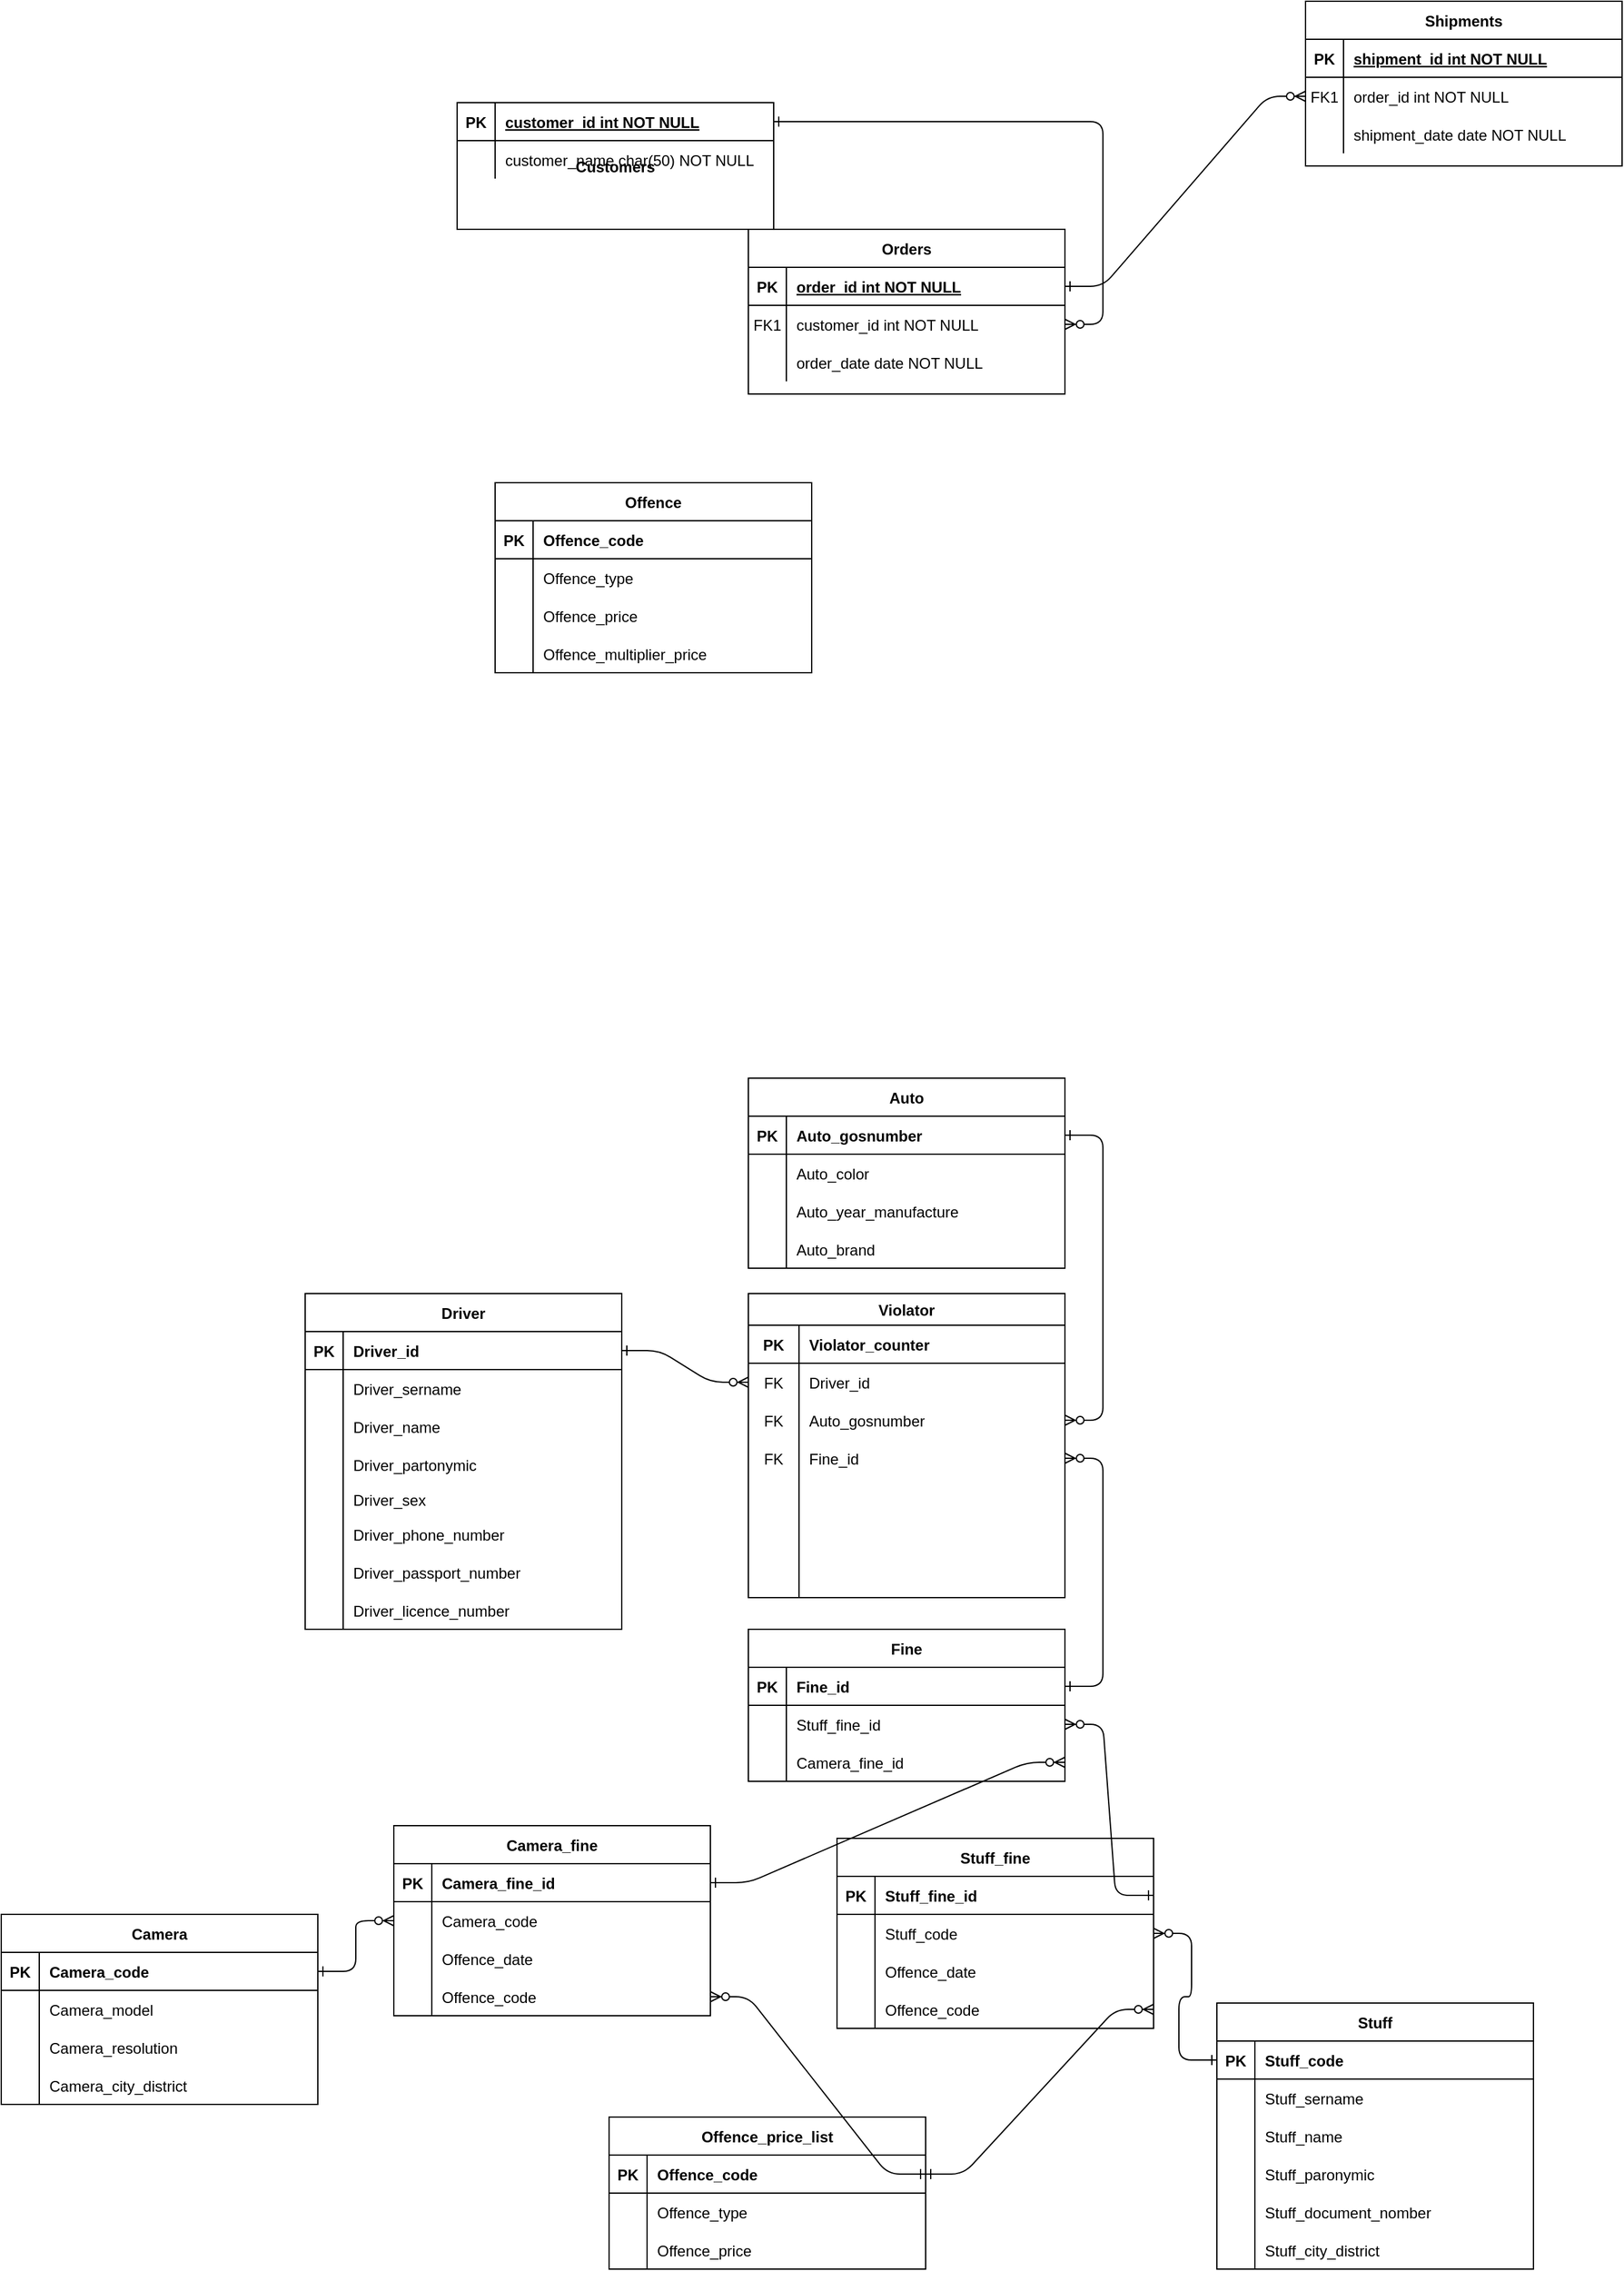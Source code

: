 <mxfile version="18.1.2" type="github">
  <diagram id="R2lEEEUBdFMjLlhIrx00" name="Page-1">
    <mxGraphModel dx="1899" dy="1688" grid="1" gridSize="10" guides="1" tooltips="1" connect="1" arrows="1" fold="1" page="1" pageScale="1" pageWidth="850" pageHeight="1100" math="0" shadow="0" extFonts="Permanent Marker^https://fonts.googleapis.com/css?family=Permanent+Marker">
      <root>
        <mxCell id="0" />
        <mxCell id="1" parent="0" />
        <mxCell id="C-vyLk0tnHw3VtMMgP7b-1" value="" style="edgeStyle=entityRelationEdgeStyle;endArrow=ERzeroToMany;startArrow=ERone;endFill=1;startFill=0;" parent="1" source="C-vyLk0tnHw3VtMMgP7b-24" target="C-vyLk0tnHw3VtMMgP7b-6" edge="1">
          <mxGeometry width="100" height="100" relative="1" as="geometry">
            <mxPoint x="340" y="720" as="sourcePoint" />
            <mxPoint x="440" y="620" as="targetPoint" />
          </mxGeometry>
        </mxCell>
        <mxCell id="C-vyLk0tnHw3VtMMgP7b-12" value="" style="edgeStyle=entityRelationEdgeStyle;endArrow=ERzeroToMany;startArrow=ERone;endFill=1;startFill=0;" parent="1" source="C-vyLk0tnHw3VtMMgP7b-3" target="C-vyLk0tnHw3VtMMgP7b-17" edge="1">
          <mxGeometry width="100" height="100" relative="1" as="geometry">
            <mxPoint x="400" y="180" as="sourcePoint" />
            <mxPoint x="460" y="205" as="targetPoint" />
          </mxGeometry>
        </mxCell>
        <mxCell id="C-vyLk0tnHw3VtMMgP7b-2" value="Orders" style="shape=table;startSize=30;container=1;collapsible=1;childLayout=tableLayout;fixedRows=1;rowLines=0;fontStyle=1;align=center;resizeLast=1;" parent="1" vertex="1">
          <mxGeometry x="390" y="-510" width="250" height="130" as="geometry" />
        </mxCell>
        <mxCell id="C-vyLk0tnHw3VtMMgP7b-3" value="" style="shape=partialRectangle;collapsible=0;dropTarget=0;pointerEvents=0;fillColor=none;points=[[0,0.5],[1,0.5]];portConstraint=eastwest;top=0;left=0;right=0;bottom=1;" parent="C-vyLk0tnHw3VtMMgP7b-2" vertex="1">
          <mxGeometry y="30" width="250" height="30" as="geometry" />
        </mxCell>
        <mxCell id="C-vyLk0tnHw3VtMMgP7b-4" value="PK" style="shape=partialRectangle;overflow=hidden;connectable=0;fillColor=none;top=0;left=0;bottom=0;right=0;fontStyle=1;" parent="C-vyLk0tnHw3VtMMgP7b-3" vertex="1">
          <mxGeometry width="30" height="30" as="geometry">
            <mxRectangle width="30" height="30" as="alternateBounds" />
          </mxGeometry>
        </mxCell>
        <mxCell id="C-vyLk0tnHw3VtMMgP7b-5" value="order_id int NOT NULL " style="shape=partialRectangle;overflow=hidden;connectable=0;fillColor=none;top=0;left=0;bottom=0;right=0;align=left;spacingLeft=6;fontStyle=5;" parent="C-vyLk0tnHw3VtMMgP7b-3" vertex="1">
          <mxGeometry x="30" width="220" height="30" as="geometry">
            <mxRectangle width="220" height="30" as="alternateBounds" />
          </mxGeometry>
        </mxCell>
        <mxCell id="C-vyLk0tnHw3VtMMgP7b-6" value="" style="shape=partialRectangle;collapsible=0;dropTarget=0;pointerEvents=0;fillColor=none;points=[[0,0.5],[1,0.5]];portConstraint=eastwest;top=0;left=0;right=0;bottom=0;" parent="C-vyLk0tnHw3VtMMgP7b-2" vertex="1">
          <mxGeometry y="60" width="250" height="30" as="geometry" />
        </mxCell>
        <mxCell id="C-vyLk0tnHw3VtMMgP7b-7" value="FK1" style="shape=partialRectangle;overflow=hidden;connectable=0;fillColor=none;top=0;left=0;bottom=0;right=0;" parent="C-vyLk0tnHw3VtMMgP7b-6" vertex="1">
          <mxGeometry width="30" height="30" as="geometry">
            <mxRectangle width="30" height="30" as="alternateBounds" />
          </mxGeometry>
        </mxCell>
        <mxCell id="C-vyLk0tnHw3VtMMgP7b-8" value="customer_id int NOT NULL" style="shape=partialRectangle;overflow=hidden;connectable=0;fillColor=none;top=0;left=0;bottom=0;right=0;align=left;spacingLeft=6;" parent="C-vyLk0tnHw3VtMMgP7b-6" vertex="1">
          <mxGeometry x="30" width="220" height="30" as="geometry">
            <mxRectangle width="220" height="30" as="alternateBounds" />
          </mxGeometry>
        </mxCell>
        <mxCell id="C-vyLk0tnHw3VtMMgP7b-9" value="" style="shape=partialRectangle;collapsible=0;dropTarget=0;pointerEvents=0;fillColor=none;points=[[0,0.5],[1,0.5]];portConstraint=eastwest;top=0;left=0;right=0;bottom=0;" parent="C-vyLk0tnHw3VtMMgP7b-2" vertex="1">
          <mxGeometry y="90" width="250" height="30" as="geometry" />
        </mxCell>
        <mxCell id="C-vyLk0tnHw3VtMMgP7b-10" value="" style="shape=partialRectangle;overflow=hidden;connectable=0;fillColor=none;top=0;left=0;bottom=0;right=0;" parent="C-vyLk0tnHw3VtMMgP7b-9" vertex="1">
          <mxGeometry width="30" height="30" as="geometry">
            <mxRectangle width="30" height="30" as="alternateBounds" />
          </mxGeometry>
        </mxCell>
        <mxCell id="C-vyLk0tnHw3VtMMgP7b-11" value="order_date date NOT NULL" style="shape=partialRectangle;overflow=hidden;connectable=0;fillColor=none;top=0;left=0;bottom=0;right=0;align=left;spacingLeft=6;" parent="C-vyLk0tnHw3VtMMgP7b-9" vertex="1">
          <mxGeometry x="30" width="220" height="30" as="geometry">
            <mxRectangle width="220" height="30" as="alternateBounds" />
          </mxGeometry>
        </mxCell>
        <mxCell id="C-vyLk0tnHw3VtMMgP7b-13" value="Shipments" style="shape=table;startSize=30;container=1;collapsible=1;childLayout=tableLayout;fixedRows=1;rowLines=0;fontStyle=1;align=center;resizeLast=1;" parent="1" vertex="1">
          <mxGeometry x="830" y="-690" width="250" height="130" as="geometry" />
        </mxCell>
        <mxCell id="C-vyLk0tnHw3VtMMgP7b-14" value="" style="shape=partialRectangle;collapsible=0;dropTarget=0;pointerEvents=0;fillColor=none;points=[[0,0.5],[1,0.5]];portConstraint=eastwest;top=0;left=0;right=0;bottom=1;" parent="C-vyLk0tnHw3VtMMgP7b-13" vertex="1">
          <mxGeometry y="30" width="250" height="30" as="geometry" />
        </mxCell>
        <mxCell id="C-vyLk0tnHw3VtMMgP7b-15" value="PK" style="shape=partialRectangle;overflow=hidden;connectable=0;fillColor=none;top=0;left=0;bottom=0;right=0;fontStyle=1;" parent="C-vyLk0tnHw3VtMMgP7b-14" vertex="1">
          <mxGeometry width="30" height="30" as="geometry">
            <mxRectangle width="30" height="30" as="alternateBounds" />
          </mxGeometry>
        </mxCell>
        <mxCell id="C-vyLk0tnHw3VtMMgP7b-16" value="shipment_id int NOT NULL " style="shape=partialRectangle;overflow=hidden;connectable=0;fillColor=none;top=0;left=0;bottom=0;right=0;align=left;spacingLeft=6;fontStyle=5;" parent="C-vyLk0tnHw3VtMMgP7b-14" vertex="1">
          <mxGeometry x="30" width="220" height="30" as="geometry">
            <mxRectangle width="220" height="30" as="alternateBounds" />
          </mxGeometry>
        </mxCell>
        <mxCell id="C-vyLk0tnHw3VtMMgP7b-17" value="" style="shape=partialRectangle;collapsible=0;dropTarget=0;pointerEvents=0;fillColor=none;points=[[0,0.5],[1,0.5]];portConstraint=eastwest;top=0;left=0;right=0;bottom=0;" parent="C-vyLk0tnHw3VtMMgP7b-13" vertex="1">
          <mxGeometry y="60" width="250" height="30" as="geometry" />
        </mxCell>
        <mxCell id="C-vyLk0tnHw3VtMMgP7b-18" value="FK1" style="shape=partialRectangle;overflow=hidden;connectable=0;fillColor=none;top=0;left=0;bottom=0;right=0;" parent="C-vyLk0tnHw3VtMMgP7b-17" vertex="1">
          <mxGeometry width="30" height="30" as="geometry">
            <mxRectangle width="30" height="30" as="alternateBounds" />
          </mxGeometry>
        </mxCell>
        <mxCell id="C-vyLk0tnHw3VtMMgP7b-19" value="order_id int NOT NULL" style="shape=partialRectangle;overflow=hidden;connectable=0;fillColor=none;top=0;left=0;bottom=0;right=0;align=left;spacingLeft=6;" parent="C-vyLk0tnHw3VtMMgP7b-17" vertex="1">
          <mxGeometry x="30" width="220" height="30" as="geometry">
            <mxRectangle width="220" height="30" as="alternateBounds" />
          </mxGeometry>
        </mxCell>
        <mxCell id="C-vyLk0tnHw3VtMMgP7b-20" value="" style="shape=partialRectangle;collapsible=0;dropTarget=0;pointerEvents=0;fillColor=none;points=[[0,0.5],[1,0.5]];portConstraint=eastwest;top=0;left=0;right=0;bottom=0;" parent="C-vyLk0tnHw3VtMMgP7b-13" vertex="1">
          <mxGeometry y="90" width="250" height="30" as="geometry" />
        </mxCell>
        <mxCell id="C-vyLk0tnHw3VtMMgP7b-21" value="" style="shape=partialRectangle;overflow=hidden;connectable=0;fillColor=none;top=0;left=0;bottom=0;right=0;" parent="C-vyLk0tnHw3VtMMgP7b-20" vertex="1">
          <mxGeometry width="30" height="30" as="geometry">
            <mxRectangle width="30" height="30" as="alternateBounds" />
          </mxGeometry>
        </mxCell>
        <mxCell id="C-vyLk0tnHw3VtMMgP7b-22" value="shipment_date date NOT NULL" style="shape=partialRectangle;overflow=hidden;connectable=0;fillColor=none;top=0;left=0;bottom=0;right=0;align=left;spacingLeft=6;" parent="C-vyLk0tnHw3VtMMgP7b-20" vertex="1">
          <mxGeometry x="30" width="220" height="30" as="geometry">
            <mxRectangle width="220" height="30" as="alternateBounds" />
          </mxGeometry>
        </mxCell>
        <mxCell id="C-vyLk0tnHw3VtMMgP7b-23" value="Customers" style="shape=table;startSize=0;container=1;collapsible=1;childLayout=tableLayout;fixedRows=1;rowLines=0;fontStyle=1;align=center;resizeLast=1;" parent="1" vertex="1">
          <mxGeometry x="160" y="-610" width="250" height="100" as="geometry" />
        </mxCell>
        <mxCell id="C-vyLk0tnHw3VtMMgP7b-24" value="" style="shape=partialRectangle;collapsible=0;dropTarget=0;pointerEvents=0;fillColor=none;points=[[0,0.5],[1,0.5]];portConstraint=eastwest;top=0;left=0;right=0;bottom=1;" parent="C-vyLk0tnHw3VtMMgP7b-23" vertex="1">
          <mxGeometry width="250" height="30" as="geometry" />
        </mxCell>
        <mxCell id="C-vyLk0tnHw3VtMMgP7b-25" value="PK" style="shape=partialRectangle;overflow=hidden;connectable=0;fillColor=none;top=0;left=0;bottom=0;right=0;fontStyle=1;" parent="C-vyLk0tnHw3VtMMgP7b-24" vertex="1">
          <mxGeometry width="30" height="30" as="geometry">
            <mxRectangle width="30" height="30" as="alternateBounds" />
          </mxGeometry>
        </mxCell>
        <mxCell id="C-vyLk0tnHw3VtMMgP7b-26" value="customer_id int NOT NULL " style="shape=partialRectangle;overflow=hidden;connectable=0;fillColor=none;top=0;left=0;bottom=0;right=0;align=left;spacingLeft=6;fontStyle=5;" parent="C-vyLk0tnHw3VtMMgP7b-24" vertex="1">
          <mxGeometry x="30" width="220" height="30" as="geometry">
            <mxRectangle width="220" height="30" as="alternateBounds" />
          </mxGeometry>
        </mxCell>
        <mxCell id="C-vyLk0tnHw3VtMMgP7b-27" value="" style="shape=partialRectangle;collapsible=0;dropTarget=0;pointerEvents=0;fillColor=none;points=[[0,0.5],[1,0.5]];portConstraint=eastwest;top=0;left=0;right=0;bottom=0;" parent="C-vyLk0tnHw3VtMMgP7b-23" vertex="1">
          <mxGeometry y="30" width="250" height="30" as="geometry" />
        </mxCell>
        <mxCell id="C-vyLk0tnHw3VtMMgP7b-28" value="" style="shape=partialRectangle;overflow=hidden;connectable=0;fillColor=none;top=0;left=0;bottom=0;right=0;" parent="C-vyLk0tnHw3VtMMgP7b-27" vertex="1">
          <mxGeometry width="30" height="30" as="geometry">
            <mxRectangle width="30" height="30" as="alternateBounds" />
          </mxGeometry>
        </mxCell>
        <mxCell id="C-vyLk0tnHw3VtMMgP7b-29" value="customer_name char(50) NOT NULL" style="shape=partialRectangle;overflow=hidden;connectable=0;fillColor=none;top=0;left=0;bottom=0;right=0;align=left;spacingLeft=6;" parent="C-vyLk0tnHw3VtMMgP7b-27" vertex="1">
          <mxGeometry x="30" width="220" height="30" as="geometry">
            <mxRectangle width="220" height="30" as="alternateBounds" />
          </mxGeometry>
        </mxCell>
        <mxCell id="hETsVSaqrmHJksLARU7W-1" value="Driver" style="shape=table;startSize=30;container=1;collapsible=1;childLayout=tableLayout;fixedRows=1;rowLines=0;fontStyle=1;align=center;resizeLast=1;strokeWidth=1;" parent="1" vertex="1">
          <mxGeometry x="40" y="330" width="250" height="265" as="geometry">
            <mxRectangle x="10" y="180" width="70" height="30" as="alternateBounds" />
          </mxGeometry>
        </mxCell>
        <mxCell id="hETsVSaqrmHJksLARU7W-2" value="" style="shape=partialRectangle;collapsible=0;dropTarget=0;pointerEvents=0;fillColor=none;points=[[0,0.5],[1,0.5]];portConstraint=eastwest;top=0;left=0;right=0;bottom=1;" parent="hETsVSaqrmHJksLARU7W-1" vertex="1">
          <mxGeometry y="30" width="250" height="30" as="geometry" />
        </mxCell>
        <mxCell id="hETsVSaqrmHJksLARU7W-3" value="PK" style="shape=partialRectangle;overflow=hidden;connectable=0;fillColor=none;top=0;left=0;bottom=0;right=0;fontStyle=1;" parent="hETsVSaqrmHJksLARU7W-2" vertex="1">
          <mxGeometry width="30" height="30" as="geometry">
            <mxRectangle width="30" height="30" as="alternateBounds" />
          </mxGeometry>
        </mxCell>
        <mxCell id="hETsVSaqrmHJksLARU7W-4" value="Driver_id" style="shape=partialRectangle;overflow=hidden;connectable=0;fillColor=none;top=0;left=0;bottom=0;right=0;align=left;spacingLeft=6;fontStyle=1;" parent="hETsVSaqrmHJksLARU7W-2" vertex="1">
          <mxGeometry x="30" width="220" height="30" as="geometry">
            <mxRectangle width="220" height="30" as="alternateBounds" />
          </mxGeometry>
        </mxCell>
        <mxCell id="hETsVSaqrmHJksLARU7W-37" style="shape=partialRectangle;collapsible=0;dropTarget=0;pointerEvents=0;fillColor=none;points=[[0,0.5],[1,0.5]];portConstraint=eastwest;top=0;left=0;right=0;bottom=0;" parent="hETsVSaqrmHJksLARU7W-1" vertex="1">
          <mxGeometry y="60" width="250" height="30" as="geometry" />
        </mxCell>
        <mxCell id="hETsVSaqrmHJksLARU7W-38" style="shape=partialRectangle;overflow=hidden;connectable=0;fillColor=none;top=0;left=0;bottom=0;right=0;" parent="hETsVSaqrmHJksLARU7W-37" vertex="1">
          <mxGeometry width="30" height="30" as="geometry">
            <mxRectangle width="30" height="30" as="alternateBounds" />
          </mxGeometry>
        </mxCell>
        <mxCell id="hETsVSaqrmHJksLARU7W-39" value="Driver_sername" style="shape=partialRectangle;overflow=hidden;connectable=0;fillColor=none;top=0;left=0;bottom=0;right=0;align=left;spacingLeft=6;" parent="hETsVSaqrmHJksLARU7W-37" vertex="1">
          <mxGeometry x="30" width="220" height="30" as="geometry">
            <mxRectangle width="220" height="30" as="alternateBounds" />
          </mxGeometry>
        </mxCell>
        <mxCell id="hETsVSaqrmHJksLARU7W-16" style="shape=partialRectangle;collapsible=0;dropTarget=0;pointerEvents=0;fillColor=none;points=[[0,0.5],[1,0.5]];portConstraint=eastwest;top=0;left=0;right=0;bottom=0;" parent="hETsVSaqrmHJksLARU7W-1" vertex="1">
          <mxGeometry y="90" width="250" height="30" as="geometry" />
        </mxCell>
        <mxCell id="hETsVSaqrmHJksLARU7W-17" style="shape=partialRectangle;overflow=hidden;connectable=0;fillColor=none;top=0;left=0;bottom=0;right=0;" parent="hETsVSaqrmHJksLARU7W-16" vertex="1">
          <mxGeometry width="30" height="30" as="geometry">
            <mxRectangle width="30" height="30" as="alternateBounds" />
          </mxGeometry>
        </mxCell>
        <mxCell id="hETsVSaqrmHJksLARU7W-18" value="Driver_name" style="shape=partialRectangle;overflow=hidden;connectable=0;fillColor=none;top=0;left=0;bottom=0;right=0;align=left;spacingLeft=6;" parent="hETsVSaqrmHJksLARU7W-16" vertex="1">
          <mxGeometry x="30" width="220" height="30" as="geometry">
            <mxRectangle width="220" height="30" as="alternateBounds" />
          </mxGeometry>
        </mxCell>
        <mxCell id="hETsVSaqrmHJksLARU7W-34" style="shape=partialRectangle;collapsible=0;dropTarget=0;pointerEvents=0;fillColor=none;points=[[0,0.5],[1,0.5]];portConstraint=eastwest;top=0;left=0;right=0;bottom=0;" parent="hETsVSaqrmHJksLARU7W-1" vertex="1">
          <mxGeometry y="120" width="250" height="30" as="geometry" />
        </mxCell>
        <mxCell id="hETsVSaqrmHJksLARU7W-35" style="shape=partialRectangle;overflow=hidden;connectable=0;fillColor=none;top=0;left=0;bottom=0;right=0;" parent="hETsVSaqrmHJksLARU7W-34" vertex="1">
          <mxGeometry width="30" height="30" as="geometry">
            <mxRectangle width="30" height="30" as="alternateBounds" />
          </mxGeometry>
        </mxCell>
        <mxCell id="hETsVSaqrmHJksLARU7W-36" value="Driver_partonymic    " style="shape=partialRectangle;overflow=hidden;connectable=0;fillColor=none;top=0;left=0;bottom=0;right=0;align=left;spacingLeft=6;" parent="hETsVSaqrmHJksLARU7W-34" vertex="1">
          <mxGeometry x="30" width="220" height="30" as="geometry">
            <mxRectangle width="220" height="30" as="alternateBounds" />
          </mxGeometry>
        </mxCell>
        <mxCell id="hETsVSaqrmHJksLARU7W-28" style="shape=partialRectangle;collapsible=0;dropTarget=0;pointerEvents=0;fillColor=none;points=[[0,0.5],[1,0.5]];portConstraint=eastwest;top=0;left=0;right=0;bottom=0;" parent="hETsVSaqrmHJksLARU7W-1" vertex="1">
          <mxGeometry y="150" width="250" height="25" as="geometry" />
        </mxCell>
        <mxCell id="hETsVSaqrmHJksLARU7W-29" style="shape=partialRectangle;overflow=hidden;connectable=0;fillColor=none;top=0;left=0;bottom=0;right=0;" parent="hETsVSaqrmHJksLARU7W-28" vertex="1">
          <mxGeometry width="30" height="25" as="geometry">
            <mxRectangle width="30" height="25" as="alternateBounds" />
          </mxGeometry>
        </mxCell>
        <mxCell id="hETsVSaqrmHJksLARU7W-30" value="Driver_sex" style="shape=partialRectangle;overflow=hidden;connectable=0;fillColor=none;top=0;left=0;bottom=0;right=0;align=left;spacingLeft=6;" parent="hETsVSaqrmHJksLARU7W-28" vertex="1">
          <mxGeometry x="30" width="220" height="25" as="geometry">
            <mxRectangle width="220" height="25" as="alternateBounds" />
          </mxGeometry>
        </mxCell>
        <mxCell id="hETsVSaqrmHJksLARU7W-25" style="shape=partialRectangle;collapsible=0;dropTarget=0;pointerEvents=0;fillColor=none;points=[[0,0.5],[1,0.5]];portConstraint=eastwest;top=0;left=0;right=0;bottom=0;" parent="hETsVSaqrmHJksLARU7W-1" vertex="1">
          <mxGeometry y="175" width="250" height="30" as="geometry" />
        </mxCell>
        <mxCell id="hETsVSaqrmHJksLARU7W-26" style="shape=partialRectangle;overflow=hidden;connectable=0;fillColor=none;top=0;left=0;bottom=0;right=0;" parent="hETsVSaqrmHJksLARU7W-25" vertex="1">
          <mxGeometry width="30" height="30" as="geometry">
            <mxRectangle width="30" height="30" as="alternateBounds" />
          </mxGeometry>
        </mxCell>
        <mxCell id="hETsVSaqrmHJksLARU7W-27" value="Driver_phone_number" style="shape=partialRectangle;overflow=hidden;connectable=0;fillColor=none;top=0;left=0;bottom=0;right=0;align=left;spacingLeft=6;" parent="hETsVSaqrmHJksLARU7W-25" vertex="1">
          <mxGeometry x="30" width="220" height="30" as="geometry">
            <mxRectangle width="220" height="30" as="alternateBounds" />
          </mxGeometry>
        </mxCell>
        <mxCell id="hETsVSaqrmHJksLARU7W-22" style="shape=partialRectangle;collapsible=0;dropTarget=0;pointerEvents=0;fillColor=none;points=[[0,0.5],[1,0.5]];portConstraint=eastwest;top=0;left=0;right=0;bottom=0;" parent="hETsVSaqrmHJksLARU7W-1" vertex="1">
          <mxGeometry y="205" width="250" height="30" as="geometry" />
        </mxCell>
        <mxCell id="hETsVSaqrmHJksLARU7W-23" value="" style="shape=partialRectangle;overflow=hidden;connectable=0;fillColor=none;top=0;left=0;bottom=0;right=0;" parent="hETsVSaqrmHJksLARU7W-22" vertex="1">
          <mxGeometry width="30" height="30" as="geometry">
            <mxRectangle width="30" height="30" as="alternateBounds" />
          </mxGeometry>
        </mxCell>
        <mxCell id="hETsVSaqrmHJksLARU7W-24" value="Driver_passport_number" style="shape=partialRectangle;overflow=hidden;connectable=0;fillColor=none;top=0;left=0;bottom=0;right=0;align=left;spacingLeft=6;" parent="hETsVSaqrmHJksLARU7W-22" vertex="1">
          <mxGeometry x="30" width="220" height="30" as="geometry">
            <mxRectangle width="220" height="30" as="alternateBounds" />
          </mxGeometry>
        </mxCell>
        <mxCell id="hETsVSaqrmHJksLARU7W-5" value="" style="shape=partialRectangle;collapsible=0;dropTarget=0;pointerEvents=0;fillColor=none;points=[[0,0.5],[1,0.5]];portConstraint=eastwest;top=0;left=0;right=0;bottom=0;" parent="hETsVSaqrmHJksLARU7W-1" vertex="1">
          <mxGeometry y="235" width="250" height="30" as="geometry" />
        </mxCell>
        <mxCell id="hETsVSaqrmHJksLARU7W-6" value="" style="shape=partialRectangle;overflow=hidden;connectable=0;fillColor=none;top=0;left=0;bottom=0;right=0;" parent="hETsVSaqrmHJksLARU7W-5" vertex="1">
          <mxGeometry width="30" height="30" as="geometry">
            <mxRectangle width="30" height="30" as="alternateBounds" />
          </mxGeometry>
        </mxCell>
        <mxCell id="hETsVSaqrmHJksLARU7W-7" value="Driver_licence_number" style="shape=partialRectangle;overflow=hidden;connectable=0;fillColor=none;top=0;left=0;bottom=0;right=0;align=left;spacingLeft=6;" parent="hETsVSaqrmHJksLARU7W-5" vertex="1">
          <mxGeometry x="30" width="220" height="30" as="geometry">
            <mxRectangle width="220" height="30" as="alternateBounds" />
          </mxGeometry>
        </mxCell>
        <mxCell id="hETsVSaqrmHJksLARU7W-40" value="Auto" style="shape=table;startSize=30;container=1;collapsible=1;childLayout=tableLayout;fixedRows=1;rowLines=0;fontStyle=1;align=center;resizeLast=1;strokeWidth=1;" parent="1" vertex="1">
          <mxGeometry x="390" y="160" width="250" height="150" as="geometry">
            <mxRectangle x="10" y="180" width="70" height="30" as="alternateBounds" />
          </mxGeometry>
        </mxCell>
        <mxCell id="hETsVSaqrmHJksLARU7W-41" value="" style="shape=partialRectangle;collapsible=0;dropTarget=0;pointerEvents=0;fillColor=none;points=[[0,0.5],[1,0.5]];portConstraint=eastwest;top=0;left=0;right=0;bottom=1;" parent="hETsVSaqrmHJksLARU7W-40" vertex="1">
          <mxGeometry y="30" width="250" height="30" as="geometry" />
        </mxCell>
        <mxCell id="hETsVSaqrmHJksLARU7W-42" value="PK" style="shape=partialRectangle;overflow=hidden;connectable=0;fillColor=none;top=0;left=0;bottom=0;right=0;fontStyle=1;" parent="hETsVSaqrmHJksLARU7W-41" vertex="1">
          <mxGeometry width="30" height="30" as="geometry">
            <mxRectangle width="30" height="30" as="alternateBounds" />
          </mxGeometry>
        </mxCell>
        <mxCell id="hETsVSaqrmHJksLARU7W-43" value="Auto_gosnumber" style="shape=partialRectangle;overflow=hidden;connectable=0;fillColor=none;top=0;left=0;bottom=0;right=0;align=left;spacingLeft=6;fontStyle=1;" parent="hETsVSaqrmHJksLARU7W-41" vertex="1">
          <mxGeometry x="30" width="220" height="30" as="geometry">
            <mxRectangle width="220" height="30" as="alternateBounds" />
          </mxGeometry>
        </mxCell>
        <mxCell id="hETsVSaqrmHJksLARU7W-47" style="shape=partialRectangle;collapsible=0;dropTarget=0;pointerEvents=0;fillColor=none;points=[[0,0.5],[1,0.5]];portConstraint=eastwest;top=0;left=0;right=0;bottom=0;" parent="hETsVSaqrmHJksLARU7W-40" vertex="1">
          <mxGeometry y="60" width="250" height="30" as="geometry" />
        </mxCell>
        <mxCell id="hETsVSaqrmHJksLARU7W-48" style="shape=partialRectangle;overflow=hidden;connectable=0;fillColor=none;top=0;left=0;bottom=0;right=0;" parent="hETsVSaqrmHJksLARU7W-47" vertex="1">
          <mxGeometry width="30" height="30" as="geometry">
            <mxRectangle width="30" height="30" as="alternateBounds" />
          </mxGeometry>
        </mxCell>
        <mxCell id="hETsVSaqrmHJksLARU7W-49" value="Auto_color" style="shape=partialRectangle;overflow=hidden;connectable=0;fillColor=none;top=0;left=0;bottom=0;right=0;align=left;spacingLeft=6;" parent="hETsVSaqrmHJksLARU7W-47" vertex="1">
          <mxGeometry x="30" width="220" height="30" as="geometry">
            <mxRectangle width="220" height="30" as="alternateBounds" />
          </mxGeometry>
        </mxCell>
        <mxCell id="hETsVSaqrmHJksLARU7W-50" style="shape=partialRectangle;collapsible=0;dropTarget=0;pointerEvents=0;fillColor=none;points=[[0,0.5],[1,0.5]];portConstraint=eastwest;top=0;left=0;right=0;bottom=0;" parent="hETsVSaqrmHJksLARU7W-40" vertex="1">
          <mxGeometry y="90" width="250" height="30" as="geometry" />
        </mxCell>
        <mxCell id="hETsVSaqrmHJksLARU7W-51" style="shape=partialRectangle;overflow=hidden;connectable=0;fillColor=none;top=0;left=0;bottom=0;right=0;" parent="hETsVSaqrmHJksLARU7W-50" vertex="1">
          <mxGeometry width="30" height="30" as="geometry">
            <mxRectangle width="30" height="30" as="alternateBounds" />
          </mxGeometry>
        </mxCell>
        <mxCell id="hETsVSaqrmHJksLARU7W-52" value="Auto_year_manufacture" style="shape=partialRectangle;overflow=hidden;connectable=0;fillColor=none;top=0;left=0;bottom=0;right=0;align=left;spacingLeft=6;" parent="hETsVSaqrmHJksLARU7W-50" vertex="1">
          <mxGeometry x="30" width="220" height="30" as="geometry">
            <mxRectangle width="220" height="30" as="alternateBounds" />
          </mxGeometry>
        </mxCell>
        <mxCell id="hETsVSaqrmHJksLARU7W-161" style="shape=partialRectangle;collapsible=0;dropTarget=0;pointerEvents=0;fillColor=none;points=[[0,0.5],[1,0.5]];portConstraint=eastwest;top=0;left=0;right=0;bottom=0;" parent="hETsVSaqrmHJksLARU7W-40" vertex="1">
          <mxGeometry y="120" width="250" height="30" as="geometry" />
        </mxCell>
        <mxCell id="hETsVSaqrmHJksLARU7W-162" style="shape=partialRectangle;overflow=hidden;connectable=0;fillColor=none;top=0;left=0;bottom=0;right=0;" parent="hETsVSaqrmHJksLARU7W-161" vertex="1">
          <mxGeometry width="30" height="30" as="geometry">
            <mxRectangle width="30" height="30" as="alternateBounds" />
          </mxGeometry>
        </mxCell>
        <mxCell id="hETsVSaqrmHJksLARU7W-163" value="Auto_brand" style="shape=partialRectangle;overflow=hidden;connectable=0;fillColor=none;top=0;left=0;bottom=0;right=0;align=left;spacingLeft=6;" parent="hETsVSaqrmHJksLARU7W-161" vertex="1">
          <mxGeometry x="30" width="220" height="30" as="geometry">
            <mxRectangle width="220" height="30" as="alternateBounds" />
          </mxGeometry>
        </mxCell>
        <mxCell id="hETsVSaqrmHJksLARU7W-100" value="Offence" style="shape=table;startSize=30;container=1;collapsible=1;childLayout=tableLayout;fixedRows=1;rowLines=0;fontStyle=1;align=center;resizeLast=1;strokeWidth=1;" parent="1" vertex="1">
          <mxGeometry x="190" y="-310" width="250" height="150" as="geometry">
            <mxRectangle x="10" y="180" width="70" height="30" as="alternateBounds" />
          </mxGeometry>
        </mxCell>
        <mxCell id="hETsVSaqrmHJksLARU7W-101" value="" style="shape=partialRectangle;collapsible=0;dropTarget=0;pointerEvents=0;fillColor=none;points=[[0,0.5],[1,0.5]];portConstraint=eastwest;top=0;left=0;right=0;bottom=1;" parent="hETsVSaqrmHJksLARU7W-100" vertex="1">
          <mxGeometry y="30" width="250" height="30" as="geometry" />
        </mxCell>
        <mxCell id="hETsVSaqrmHJksLARU7W-102" value="PK" style="shape=partialRectangle;overflow=hidden;connectable=0;fillColor=none;top=0;left=0;bottom=0;right=0;fontStyle=1;" parent="hETsVSaqrmHJksLARU7W-101" vertex="1">
          <mxGeometry width="30" height="30" as="geometry">
            <mxRectangle width="30" height="30" as="alternateBounds" />
          </mxGeometry>
        </mxCell>
        <mxCell id="hETsVSaqrmHJksLARU7W-103" value="Offence_code" style="shape=partialRectangle;overflow=hidden;connectable=0;fillColor=none;top=0;left=0;bottom=0;right=0;align=left;spacingLeft=6;fontStyle=1;" parent="hETsVSaqrmHJksLARU7W-101" vertex="1">
          <mxGeometry x="30" width="220" height="30" as="geometry">
            <mxRectangle width="220" height="30" as="alternateBounds" />
          </mxGeometry>
        </mxCell>
        <mxCell id="hETsVSaqrmHJksLARU7W-186" style="shape=partialRectangle;collapsible=0;dropTarget=0;pointerEvents=0;fillColor=none;points=[[0,0.5],[1,0.5]];portConstraint=eastwest;top=0;left=0;right=0;bottom=0;" parent="hETsVSaqrmHJksLARU7W-100" vertex="1">
          <mxGeometry y="60" width="250" height="30" as="geometry" />
        </mxCell>
        <mxCell id="hETsVSaqrmHJksLARU7W-187" style="shape=partialRectangle;overflow=hidden;connectable=0;fillColor=none;top=0;left=0;bottom=0;right=0;" parent="hETsVSaqrmHJksLARU7W-186" vertex="1">
          <mxGeometry width="30" height="30" as="geometry">
            <mxRectangle width="30" height="30" as="alternateBounds" />
          </mxGeometry>
        </mxCell>
        <mxCell id="hETsVSaqrmHJksLARU7W-188" value="Offence_type" style="shape=partialRectangle;overflow=hidden;connectable=0;fillColor=none;top=0;left=0;bottom=0;right=0;align=left;spacingLeft=6;" parent="hETsVSaqrmHJksLARU7W-186" vertex="1">
          <mxGeometry x="30" width="220" height="30" as="geometry">
            <mxRectangle width="220" height="30" as="alternateBounds" />
          </mxGeometry>
        </mxCell>
        <mxCell id="hETsVSaqrmHJksLARU7W-107" style="shape=partialRectangle;collapsible=0;dropTarget=0;pointerEvents=0;fillColor=none;points=[[0,0.5],[1,0.5]];portConstraint=eastwest;top=0;left=0;right=0;bottom=0;" parent="hETsVSaqrmHJksLARU7W-100" vertex="1">
          <mxGeometry y="90" width="250" height="30" as="geometry" />
        </mxCell>
        <mxCell id="hETsVSaqrmHJksLARU7W-108" style="shape=partialRectangle;overflow=hidden;connectable=0;fillColor=none;top=0;left=0;bottom=0;right=0;" parent="hETsVSaqrmHJksLARU7W-107" vertex="1">
          <mxGeometry width="30" height="30" as="geometry">
            <mxRectangle width="30" height="30" as="alternateBounds" />
          </mxGeometry>
        </mxCell>
        <mxCell id="hETsVSaqrmHJksLARU7W-109" value="Offence_price" style="shape=partialRectangle;overflow=hidden;connectable=0;fillColor=none;top=0;left=0;bottom=0;right=0;align=left;spacingLeft=6;" parent="hETsVSaqrmHJksLARU7W-107" vertex="1">
          <mxGeometry x="30" width="220" height="30" as="geometry">
            <mxRectangle width="220" height="30" as="alternateBounds" />
          </mxGeometry>
        </mxCell>
        <mxCell id="hETsVSaqrmHJksLARU7W-110" style="shape=partialRectangle;collapsible=0;dropTarget=0;pointerEvents=0;fillColor=none;points=[[0,0.5],[1,0.5]];portConstraint=eastwest;top=0;left=0;right=0;bottom=0;" parent="hETsVSaqrmHJksLARU7W-100" vertex="1">
          <mxGeometry y="120" width="250" height="30" as="geometry" />
        </mxCell>
        <mxCell id="hETsVSaqrmHJksLARU7W-111" style="shape=partialRectangle;overflow=hidden;connectable=0;fillColor=none;top=0;left=0;bottom=0;right=0;" parent="hETsVSaqrmHJksLARU7W-110" vertex="1">
          <mxGeometry width="30" height="30" as="geometry">
            <mxRectangle width="30" height="30" as="alternateBounds" />
          </mxGeometry>
        </mxCell>
        <mxCell id="hETsVSaqrmHJksLARU7W-112" value="Offence_multiplier_price" style="shape=partialRectangle;overflow=hidden;connectable=0;fillColor=none;top=0;left=0;bottom=0;right=0;align=left;spacingLeft=6;" parent="hETsVSaqrmHJksLARU7W-110" vertex="1">
          <mxGeometry x="30" width="220" height="30" as="geometry">
            <mxRectangle width="220" height="30" as="alternateBounds" />
          </mxGeometry>
        </mxCell>
        <mxCell id="hETsVSaqrmHJksLARU7W-113" value="Violator" style="shape=table;startSize=25;container=1;collapsible=1;childLayout=tableLayout;fixedRows=1;rowLines=0;fontStyle=1;align=center;resizeLast=1;strokeWidth=1;" parent="1" vertex="1">
          <mxGeometry x="390" y="330" width="250" height="240" as="geometry">
            <mxRectangle x="10" y="180" width="70" height="30" as="alternateBounds" />
          </mxGeometry>
        </mxCell>
        <mxCell id="hETsVSaqrmHJksLARU7W-114" value="" style="shape=partialRectangle;collapsible=0;dropTarget=0;pointerEvents=0;fillColor=none;points=[[0,0.5],[1,0.5]];portConstraint=eastwest;top=0;left=0;right=0;bottom=1;" parent="hETsVSaqrmHJksLARU7W-113" vertex="1">
          <mxGeometry y="25" width="250" height="30" as="geometry" />
        </mxCell>
        <mxCell id="hETsVSaqrmHJksLARU7W-115" value="PK" style="shape=partialRectangle;overflow=hidden;connectable=0;fillColor=none;top=0;left=0;bottom=0;right=0;fontStyle=1;" parent="hETsVSaqrmHJksLARU7W-114" vertex="1">
          <mxGeometry width="40" height="30" as="geometry">
            <mxRectangle width="40" height="30" as="alternateBounds" />
          </mxGeometry>
        </mxCell>
        <mxCell id="hETsVSaqrmHJksLARU7W-116" value="Violator_counter" style="shape=partialRectangle;overflow=hidden;connectable=0;fillColor=none;top=0;left=0;bottom=0;right=0;align=left;spacingLeft=6;fontStyle=1;" parent="hETsVSaqrmHJksLARU7W-114" vertex="1">
          <mxGeometry x="40" width="210" height="30" as="geometry">
            <mxRectangle width="210" height="30" as="alternateBounds" />
          </mxGeometry>
        </mxCell>
        <mxCell id="hETsVSaqrmHJksLARU7W-117" value="" style="shape=partialRectangle;collapsible=0;dropTarget=0;pointerEvents=0;fillColor=none;points=[[0,0.5],[1,0.5]];portConstraint=eastwest;top=0;left=0;right=0;bottom=0;" parent="hETsVSaqrmHJksLARU7W-113" vertex="1">
          <mxGeometry y="55" width="250" height="30" as="geometry" />
        </mxCell>
        <mxCell id="hETsVSaqrmHJksLARU7W-118" value="FK" style="shape=partialRectangle;overflow=hidden;connectable=0;fillColor=none;top=0;left=0;bottom=0;right=0;" parent="hETsVSaqrmHJksLARU7W-117" vertex="1">
          <mxGeometry width="40" height="30" as="geometry">
            <mxRectangle width="40" height="30" as="alternateBounds" />
          </mxGeometry>
        </mxCell>
        <mxCell id="hETsVSaqrmHJksLARU7W-119" value="Driver_id" style="shape=partialRectangle;overflow=hidden;connectable=0;fillColor=none;top=0;left=0;bottom=0;right=0;align=left;spacingLeft=6;" parent="hETsVSaqrmHJksLARU7W-117" vertex="1">
          <mxGeometry x="40" width="210" height="30" as="geometry">
            <mxRectangle width="210" height="30" as="alternateBounds" />
          </mxGeometry>
        </mxCell>
        <mxCell id="hETsVSaqrmHJksLARU7W-120" style="shape=partialRectangle;collapsible=0;dropTarget=0;pointerEvents=0;fillColor=none;points=[[0,0.5],[1,0.5]];portConstraint=eastwest;top=0;left=0;right=0;bottom=0;" parent="hETsVSaqrmHJksLARU7W-113" vertex="1">
          <mxGeometry y="85" width="250" height="30" as="geometry" />
        </mxCell>
        <mxCell id="hETsVSaqrmHJksLARU7W-121" value="FK" style="shape=partialRectangle;overflow=hidden;connectable=0;fillColor=none;top=0;left=0;bottom=0;right=0;" parent="hETsVSaqrmHJksLARU7W-120" vertex="1">
          <mxGeometry width="40" height="30" as="geometry">
            <mxRectangle width="40" height="30" as="alternateBounds" />
          </mxGeometry>
        </mxCell>
        <mxCell id="hETsVSaqrmHJksLARU7W-122" value="Auto_gosnumber" style="shape=partialRectangle;overflow=hidden;connectable=0;fillColor=none;top=0;left=0;bottom=0;right=0;align=left;spacingLeft=6;" parent="hETsVSaqrmHJksLARU7W-120" vertex="1">
          <mxGeometry x="40" width="210" height="30" as="geometry">
            <mxRectangle width="210" height="30" as="alternateBounds" />
          </mxGeometry>
        </mxCell>
        <mxCell id="hETsVSaqrmHJksLARU7W-123" style="shape=partialRectangle;collapsible=0;dropTarget=0;pointerEvents=0;fillColor=none;points=[[0,0.5],[1,0.5]];portConstraint=eastwest;top=0;left=0;right=0;bottom=0;" parent="hETsVSaqrmHJksLARU7W-113" vertex="1">
          <mxGeometry y="115" width="250" height="30" as="geometry" />
        </mxCell>
        <mxCell id="hETsVSaqrmHJksLARU7W-124" value="FK" style="shape=partialRectangle;overflow=hidden;connectable=0;fillColor=none;top=0;left=0;bottom=0;right=0;" parent="hETsVSaqrmHJksLARU7W-123" vertex="1">
          <mxGeometry width="40" height="30" as="geometry">
            <mxRectangle width="40" height="30" as="alternateBounds" />
          </mxGeometry>
        </mxCell>
        <mxCell id="hETsVSaqrmHJksLARU7W-125" value="Fine_id" style="shape=partialRectangle;overflow=hidden;connectable=0;fillColor=none;top=0;left=0;bottom=0;right=0;align=left;spacingLeft=6;" parent="hETsVSaqrmHJksLARU7W-123" vertex="1">
          <mxGeometry x="40" width="210" height="30" as="geometry">
            <mxRectangle width="210" height="30" as="alternateBounds" />
          </mxGeometry>
        </mxCell>
        <mxCell id="hETsVSaqrmHJksLARU7W-126" style="shape=partialRectangle;collapsible=0;dropTarget=0;pointerEvents=0;fillColor=none;points=[[0,0.5],[1,0.5]];portConstraint=eastwest;top=0;left=0;right=0;bottom=0;" parent="hETsVSaqrmHJksLARU7W-113" vertex="1">
          <mxGeometry y="145" width="250" height="35" as="geometry" />
        </mxCell>
        <mxCell id="hETsVSaqrmHJksLARU7W-127" style="shape=partialRectangle;overflow=hidden;connectable=0;fillColor=none;top=0;left=0;bottom=0;right=0;" parent="hETsVSaqrmHJksLARU7W-126" vertex="1">
          <mxGeometry width="40" height="35" as="geometry">
            <mxRectangle width="40" height="35" as="alternateBounds" />
          </mxGeometry>
        </mxCell>
        <mxCell id="hETsVSaqrmHJksLARU7W-128" value="" style="shape=partialRectangle;overflow=hidden;connectable=0;fillColor=none;top=0;left=0;bottom=0;right=0;align=left;spacingLeft=6;" parent="hETsVSaqrmHJksLARU7W-126" vertex="1">
          <mxGeometry x="40" width="210" height="35" as="geometry">
            <mxRectangle width="210" height="35" as="alternateBounds" />
          </mxGeometry>
        </mxCell>
        <mxCell id="hETsVSaqrmHJksLARU7W-129" style="shape=partialRectangle;collapsible=0;dropTarget=0;pointerEvents=0;fillColor=none;points=[[0,0.5],[1,0.5]];portConstraint=eastwest;top=0;left=0;right=0;bottom=0;" parent="hETsVSaqrmHJksLARU7W-113" vertex="1">
          <mxGeometry y="180" width="250" height="30" as="geometry" />
        </mxCell>
        <mxCell id="hETsVSaqrmHJksLARU7W-130" style="shape=partialRectangle;overflow=hidden;connectable=0;fillColor=none;top=0;left=0;bottom=0;right=0;" parent="hETsVSaqrmHJksLARU7W-129" vertex="1">
          <mxGeometry width="40" height="30" as="geometry">
            <mxRectangle width="40" height="30" as="alternateBounds" />
          </mxGeometry>
        </mxCell>
        <mxCell id="hETsVSaqrmHJksLARU7W-131" value="" style="shape=partialRectangle;overflow=hidden;connectable=0;fillColor=none;top=0;left=0;bottom=0;right=0;align=left;spacingLeft=6;" parent="hETsVSaqrmHJksLARU7W-129" vertex="1">
          <mxGeometry x="40" width="210" height="30" as="geometry">
            <mxRectangle width="210" height="30" as="alternateBounds" />
          </mxGeometry>
        </mxCell>
        <mxCell id="hETsVSaqrmHJksLARU7W-189" style="shape=partialRectangle;collapsible=0;dropTarget=0;pointerEvents=0;fillColor=none;points=[[0,0.5],[1,0.5]];portConstraint=eastwest;top=0;left=0;right=0;bottom=0;" parent="hETsVSaqrmHJksLARU7W-113" vertex="1">
          <mxGeometry y="210" width="250" height="30" as="geometry" />
        </mxCell>
        <mxCell id="hETsVSaqrmHJksLARU7W-190" style="shape=partialRectangle;overflow=hidden;connectable=0;fillColor=none;top=0;left=0;bottom=0;right=0;" parent="hETsVSaqrmHJksLARU7W-189" vertex="1">
          <mxGeometry width="40" height="30" as="geometry">
            <mxRectangle width="40" height="30" as="alternateBounds" />
          </mxGeometry>
        </mxCell>
        <mxCell id="hETsVSaqrmHJksLARU7W-191" value="" style="shape=partialRectangle;overflow=hidden;connectable=0;fillColor=none;top=0;left=0;bottom=0;right=0;align=left;spacingLeft=6;" parent="hETsVSaqrmHJksLARU7W-189" vertex="1">
          <mxGeometry x="40" width="210" height="30" as="geometry">
            <mxRectangle width="210" height="30" as="alternateBounds" />
          </mxGeometry>
        </mxCell>
        <mxCell id="hETsVSaqrmHJksLARU7W-144" value="" style="edgeStyle=entityRelationEdgeStyle;endArrow=ERzeroToMany;startArrow=ERone;endFill=1;startFill=0;entryX=0;entryY=0.5;entryDx=0;entryDy=0;exitX=1;exitY=0.5;exitDx=0;exitDy=0;" parent="1" source="hETsVSaqrmHJksLARU7W-2" target="hETsVSaqrmHJksLARU7W-117" edge="1">
          <mxGeometry width="100" height="100" relative="1" as="geometry">
            <mxPoint x="360" y="930" as="sourcePoint" />
            <mxPoint x="590" y="940" as="targetPoint" />
          </mxGeometry>
        </mxCell>
        <mxCell id="hETsVSaqrmHJksLARU7W-177" value="" style="edgeStyle=entityRelationEdgeStyle;endArrow=ERzeroToMany;startArrow=ERone;endFill=1;startFill=0;entryX=1;entryY=0.5;entryDx=0;entryDy=0;exitX=1;exitY=0.5;exitDx=0;exitDy=0;" parent="1" source="hETsVSaqrmHJksLARU7W-41" target="hETsVSaqrmHJksLARU7W-120" edge="1">
          <mxGeometry width="100" height="100" relative="1" as="geometry">
            <mxPoint x="860" y="575" as="sourcePoint" />
            <mxPoint x="650" y="635" as="targetPoint" />
          </mxGeometry>
        </mxCell>
        <mxCell id="zBEVIJSLct5cyhLfMuPj-3" value="Camera_fine" style="shape=table;startSize=30;container=1;collapsible=1;childLayout=tableLayout;fixedRows=1;rowLines=0;fontStyle=1;align=center;resizeLast=1;strokeWidth=1;" vertex="1" parent="1">
          <mxGeometry x="110" y="750" width="250" height="150" as="geometry">
            <mxRectangle x="10" y="180" width="70" height="30" as="alternateBounds" />
          </mxGeometry>
        </mxCell>
        <mxCell id="zBEVIJSLct5cyhLfMuPj-4" value="" style="shape=partialRectangle;collapsible=0;dropTarget=0;pointerEvents=0;fillColor=none;points=[[0,0.5],[1,0.5]];portConstraint=eastwest;top=0;left=0;right=0;bottom=1;" vertex="1" parent="zBEVIJSLct5cyhLfMuPj-3">
          <mxGeometry y="30" width="250" height="30" as="geometry" />
        </mxCell>
        <mxCell id="zBEVIJSLct5cyhLfMuPj-5" value="PK" style="shape=partialRectangle;overflow=hidden;connectable=0;fillColor=none;top=0;left=0;bottom=0;right=0;fontStyle=1;" vertex="1" parent="zBEVIJSLct5cyhLfMuPj-4">
          <mxGeometry width="30" height="30" as="geometry">
            <mxRectangle width="30" height="30" as="alternateBounds" />
          </mxGeometry>
        </mxCell>
        <mxCell id="zBEVIJSLct5cyhLfMuPj-6" value="Camera_fine_id" style="shape=partialRectangle;overflow=hidden;connectable=0;fillColor=none;top=0;left=0;bottom=0;right=0;align=left;spacingLeft=6;fontStyle=1;" vertex="1" parent="zBEVIJSLct5cyhLfMuPj-4">
          <mxGeometry x="30" width="220" height="30" as="geometry">
            <mxRectangle width="220" height="30" as="alternateBounds" />
          </mxGeometry>
        </mxCell>
        <mxCell id="zBEVIJSLct5cyhLfMuPj-7" style="shape=partialRectangle;collapsible=0;dropTarget=0;pointerEvents=0;fillColor=none;points=[[0,0.5],[1,0.5]];portConstraint=eastwest;top=0;left=0;right=0;bottom=0;" vertex="1" parent="zBEVIJSLct5cyhLfMuPj-3">
          <mxGeometry y="60" width="250" height="30" as="geometry" />
        </mxCell>
        <mxCell id="zBEVIJSLct5cyhLfMuPj-8" style="shape=partialRectangle;overflow=hidden;connectable=0;fillColor=none;top=0;left=0;bottom=0;right=0;" vertex="1" parent="zBEVIJSLct5cyhLfMuPj-7">
          <mxGeometry width="30" height="30" as="geometry">
            <mxRectangle width="30" height="30" as="alternateBounds" />
          </mxGeometry>
        </mxCell>
        <mxCell id="zBEVIJSLct5cyhLfMuPj-9" value="Camera_code" style="shape=partialRectangle;overflow=hidden;connectable=0;fillColor=none;top=0;left=0;bottom=0;right=0;align=left;spacingLeft=6;" vertex="1" parent="zBEVIJSLct5cyhLfMuPj-7">
          <mxGeometry x="30" width="220" height="30" as="geometry">
            <mxRectangle width="220" height="30" as="alternateBounds" />
          </mxGeometry>
        </mxCell>
        <mxCell id="zBEVIJSLct5cyhLfMuPj-10" style="shape=partialRectangle;collapsible=0;dropTarget=0;pointerEvents=0;fillColor=none;points=[[0,0.5],[1,0.5]];portConstraint=eastwest;top=0;left=0;right=0;bottom=0;" vertex="1" parent="zBEVIJSLct5cyhLfMuPj-3">
          <mxGeometry y="90" width="250" height="30" as="geometry" />
        </mxCell>
        <mxCell id="zBEVIJSLct5cyhLfMuPj-11" style="shape=partialRectangle;overflow=hidden;connectable=0;fillColor=none;top=0;left=0;bottom=0;right=0;" vertex="1" parent="zBEVIJSLct5cyhLfMuPj-10">
          <mxGeometry width="30" height="30" as="geometry">
            <mxRectangle width="30" height="30" as="alternateBounds" />
          </mxGeometry>
        </mxCell>
        <mxCell id="zBEVIJSLct5cyhLfMuPj-12" value="Offence_date" style="shape=partialRectangle;overflow=hidden;connectable=0;fillColor=none;top=0;left=0;bottom=0;right=0;align=left;spacingLeft=6;" vertex="1" parent="zBEVIJSLct5cyhLfMuPj-10">
          <mxGeometry x="30" width="220" height="30" as="geometry">
            <mxRectangle width="220" height="30" as="alternateBounds" />
          </mxGeometry>
        </mxCell>
        <mxCell id="zBEVIJSLct5cyhLfMuPj-13" style="shape=partialRectangle;collapsible=0;dropTarget=0;pointerEvents=0;fillColor=none;points=[[0,0.5],[1,0.5]];portConstraint=eastwest;top=0;left=0;right=0;bottom=0;" vertex="1" parent="zBEVIJSLct5cyhLfMuPj-3">
          <mxGeometry y="120" width="250" height="30" as="geometry" />
        </mxCell>
        <mxCell id="zBEVIJSLct5cyhLfMuPj-14" style="shape=partialRectangle;overflow=hidden;connectable=0;fillColor=none;top=0;left=0;bottom=0;right=0;" vertex="1" parent="zBEVIJSLct5cyhLfMuPj-13">
          <mxGeometry width="30" height="30" as="geometry">
            <mxRectangle width="30" height="30" as="alternateBounds" />
          </mxGeometry>
        </mxCell>
        <mxCell id="zBEVIJSLct5cyhLfMuPj-15" value="Offence_code" style="shape=partialRectangle;overflow=hidden;connectable=0;fillColor=none;top=0;left=0;bottom=0;right=0;align=left;spacingLeft=6;" vertex="1" parent="zBEVIJSLct5cyhLfMuPj-13">
          <mxGeometry x="30" width="220" height="30" as="geometry">
            <mxRectangle width="220" height="30" as="alternateBounds" />
          </mxGeometry>
        </mxCell>
        <mxCell id="zBEVIJSLct5cyhLfMuPj-16" value="Stuff_fine" style="shape=table;startSize=30;container=1;collapsible=1;childLayout=tableLayout;fixedRows=1;rowLines=0;fontStyle=1;align=center;resizeLast=1;strokeWidth=1;" vertex="1" parent="1">
          <mxGeometry x="460" y="760" width="250" height="150" as="geometry">
            <mxRectangle x="10" y="180" width="70" height="30" as="alternateBounds" />
          </mxGeometry>
        </mxCell>
        <mxCell id="zBEVIJSLct5cyhLfMuPj-17" value="" style="shape=partialRectangle;collapsible=0;dropTarget=0;pointerEvents=0;fillColor=none;points=[[0,0.5],[1,0.5]];portConstraint=eastwest;top=0;left=0;right=0;bottom=1;" vertex="1" parent="zBEVIJSLct5cyhLfMuPj-16">
          <mxGeometry y="30" width="250" height="30" as="geometry" />
        </mxCell>
        <mxCell id="zBEVIJSLct5cyhLfMuPj-18" value="PK" style="shape=partialRectangle;overflow=hidden;connectable=0;fillColor=none;top=0;left=0;bottom=0;right=0;fontStyle=1;" vertex="1" parent="zBEVIJSLct5cyhLfMuPj-17">
          <mxGeometry width="30" height="30" as="geometry">
            <mxRectangle width="30" height="30" as="alternateBounds" />
          </mxGeometry>
        </mxCell>
        <mxCell id="zBEVIJSLct5cyhLfMuPj-19" value="Stuff_fine_id" style="shape=partialRectangle;overflow=hidden;connectable=0;fillColor=none;top=0;left=0;bottom=0;right=0;align=left;spacingLeft=6;fontStyle=1;" vertex="1" parent="zBEVIJSLct5cyhLfMuPj-17">
          <mxGeometry x="30" width="220" height="30" as="geometry">
            <mxRectangle width="220" height="30" as="alternateBounds" />
          </mxGeometry>
        </mxCell>
        <mxCell id="zBEVIJSLct5cyhLfMuPj-20" style="shape=partialRectangle;collapsible=0;dropTarget=0;pointerEvents=0;fillColor=none;points=[[0,0.5],[1,0.5]];portConstraint=eastwest;top=0;left=0;right=0;bottom=0;" vertex="1" parent="zBEVIJSLct5cyhLfMuPj-16">
          <mxGeometry y="60" width="250" height="30" as="geometry" />
        </mxCell>
        <mxCell id="zBEVIJSLct5cyhLfMuPj-21" style="shape=partialRectangle;overflow=hidden;connectable=0;fillColor=none;top=0;left=0;bottom=0;right=0;" vertex="1" parent="zBEVIJSLct5cyhLfMuPj-20">
          <mxGeometry width="30" height="30" as="geometry">
            <mxRectangle width="30" height="30" as="alternateBounds" />
          </mxGeometry>
        </mxCell>
        <mxCell id="zBEVIJSLct5cyhLfMuPj-22" value="Stuff_code" style="shape=partialRectangle;overflow=hidden;connectable=0;fillColor=none;top=0;left=0;bottom=0;right=0;align=left;spacingLeft=6;" vertex="1" parent="zBEVIJSLct5cyhLfMuPj-20">
          <mxGeometry x="30" width="220" height="30" as="geometry">
            <mxRectangle width="220" height="30" as="alternateBounds" />
          </mxGeometry>
        </mxCell>
        <mxCell id="zBEVIJSLct5cyhLfMuPj-23" style="shape=partialRectangle;collapsible=0;dropTarget=0;pointerEvents=0;fillColor=none;points=[[0,0.5],[1,0.5]];portConstraint=eastwest;top=0;left=0;right=0;bottom=0;" vertex="1" parent="zBEVIJSLct5cyhLfMuPj-16">
          <mxGeometry y="90" width="250" height="30" as="geometry" />
        </mxCell>
        <mxCell id="zBEVIJSLct5cyhLfMuPj-24" style="shape=partialRectangle;overflow=hidden;connectable=0;fillColor=none;top=0;left=0;bottom=0;right=0;" vertex="1" parent="zBEVIJSLct5cyhLfMuPj-23">
          <mxGeometry width="30" height="30" as="geometry">
            <mxRectangle width="30" height="30" as="alternateBounds" />
          </mxGeometry>
        </mxCell>
        <mxCell id="zBEVIJSLct5cyhLfMuPj-25" value="Offence_date" style="shape=partialRectangle;overflow=hidden;connectable=0;fillColor=none;top=0;left=0;bottom=0;right=0;align=left;spacingLeft=6;" vertex="1" parent="zBEVIJSLct5cyhLfMuPj-23">
          <mxGeometry x="30" width="220" height="30" as="geometry">
            <mxRectangle width="220" height="30" as="alternateBounds" />
          </mxGeometry>
        </mxCell>
        <mxCell id="zBEVIJSLct5cyhLfMuPj-26" style="shape=partialRectangle;collapsible=0;dropTarget=0;pointerEvents=0;fillColor=none;points=[[0,0.5],[1,0.5]];portConstraint=eastwest;top=0;left=0;right=0;bottom=0;" vertex="1" parent="zBEVIJSLct5cyhLfMuPj-16">
          <mxGeometry y="120" width="250" height="30" as="geometry" />
        </mxCell>
        <mxCell id="zBEVIJSLct5cyhLfMuPj-27" style="shape=partialRectangle;overflow=hidden;connectable=0;fillColor=none;top=0;left=0;bottom=0;right=0;" vertex="1" parent="zBEVIJSLct5cyhLfMuPj-26">
          <mxGeometry width="30" height="30" as="geometry">
            <mxRectangle width="30" height="30" as="alternateBounds" />
          </mxGeometry>
        </mxCell>
        <mxCell id="zBEVIJSLct5cyhLfMuPj-28" value="Offence_code" style="shape=partialRectangle;overflow=hidden;connectable=0;fillColor=none;top=0;left=0;bottom=0;right=0;align=left;spacingLeft=6;" vertex="1" parent="zBEVIJSLct5cyhLfMuPj-26">
          <mxGeometry x="30" width="220" height="30" as="geometry">
            <mxRectangle width="220" height="30" as="alternateBounds" />
          </mxGeometry>
        </mxCell>
        <mxCell id="zBEVIJSLct5cyhLfMuPj-29" value="Camera" style="shape=table;startSize=30;container=1;collapsible=1;childLayout=tableLayout;fixedRows=1;rowLines=0;fontStyle=1;align=center;resizeLast=1;strokeWidth=1;" vertex="1" parent="1">
          <mxGeometry x="-200" y="820" width="250" height="150" as="geometry">
            <mxRectangle x="10" y="180" width="70" height="30" as="alternateBounds" />
          </mxGeometry>
        </mxCell>
        <mxCell id="zBEVIJSLct5cyhLfMuPj-30" value="" style="shape=partialRectangle;collapsible=0;dropTarget=0;pointerEvents=0;fillColor=none;points=[[0,0.5],[1,0.5]];portConstraint=eastwest;top=0;left=0;right=0;bottom=1;" vertex="1" parent="zBEVIJSLct5cyhLfMuPj-29">
          <mxGeometry y="30" width="250" height="30" as="geometry" />
        </mxCell>
        <mxCell id="zBEVIJSLct5cyhLfMuPj-31" value="PK" style="shape=partialRectangle;overflow=hidden;connectable=0;fillColor=none;top=0;left=0;bottom=0;right=0;fontStyle=1;" vertex="1" parent="zBEVIJSLct5cyhLfMuPj-30">
          <mxGeometry width="30" height="30" as="geometry">
            <mxRectangle width="30" height="30" as="alternateBounds" />
          </mxGeometry>
        </mxCell>
        <mxCell id="zBEVIJSLct5cyhLfMuPj-32" value="Camera_code" style="shape=partialRectangle;overflow=hidden;connectable=0;fillColor=none;top=0;left=0;bottom=0;right=0;align=left;spacingLeft=6;fontStyle=1;" vertex="1" parent="zBEVIJSLct5cyhLfMuPj-30">
          <mxGeometry x="30" width="220" height="30" as="geometry">
            <mxRectangle width="220" height="30" as="alternateBounds" />
          </mxGeometry>
        </mxCell>
        <mxCell id="zBEVIJSLct5cyhLfMuPj-39" style="shape=partialRectangle;collapsible=0;dropTarget=0;pointerEvents=0;fillColor=none;points=[[0,0.5],[1,0.5]];portConstraint=eastwest;top=0;left=0;right=0;bottom=0;" vertex="1" parent="zBEVIJSLct5cyhLfMuPj-29">
          <mxGeometry y="60" width="250" height="30" as="geometry" />
        </mxCell>
        <mxCell id="zBEVIJSLct5cyhLfMuPj-40" style="shape=partialRectangle;overflow=hidden;connectable=0;fillColor=none;top=0;left=0;bottom=0;right=0;" vertex="1" parent="zBEVIJSLct5cyhLfMuPj-39">
          <mxGeometry width="30" height="30" as="geometry">
            <mxRectangle width="30" height="30" as="alternateBounds" />
          </mxGeometry>
        </mxCell>
        <mxCell id="zBEVIJSLct5cyhLfMuPj-41" value="Camera_model" style="shape=partialRectangle;overflow=hidden;connectable=0;fillColor=none;top=0;left=0;bottom=0;right=0;align=left;spacingLeft=6;" vertex="1" parent="zBEVIJSLct5cyhLfMuPj-39">
          <mxGeometry x="30" width="220" height="30" as="geometry">
            <mxRectangle width="220" height="30" as="alternateBounds" />
          </mxGeometry>
        </mxCell>
        <mxCell id="zBEVIJSLct5cyhLfMuPj-33" style="shape=partialRectangle;collapsible=0;dropTarget=0;pointerEvents=0;fillColor=none;points=[[0,0.5],[1,0.5]];portConstraint=eastwest;top=0;left=0;right=0;bottom=0;" vertex="1" parent="zBEVIJSLct5cyhLfMuPj-29">
          <mxGeometry y="90" width="250" height="30" as="geometry" />
        </mxCell>
        <mxCell id="zBEVIJSLct5cyhLfMuPj-34" style="shape=partialRectangle;overflow=hidden;connectable=0;fillColor=none;top=0;left=0;bottom=0;right=0;" vertex="1" parent="zBEVIJSLct5cyhLfMuPj-33">
          <mxGeometry width="30" height="30" as="geometry">
            <mxRectangle width="30" height="30" as="alternateBounds" />
          </mxGeometry>
        </mxCell>
        <mxCell id="zBEVIJSLct5cyhLfMuPj-35" value="Camera_resolution" style="shape=partialRectangle;overflow=hidden;connectable=0;fillColor=none;top=0;left=0;bottom=0;right=0;align=left;spacingLeft=6;" vertex="1" parent="zBEVIJSLct5cyhLfMuPj-33">
          <mxGeometry x="30" width="220" height="30" as="geometry">
            <mxRectangle width="220" height="30" as="alternateBounds" />
          </mxGeometry>
        </mxCell>
        <mxCell id="zBEVIJSLct5cyhLfMuPj-36" style="shape=partialRectangle;collapsible=0;dropTarget=0;pointerEvents=0;fillColor=none;points=[[0,0.5],[1,0.5]];portConstraint=eastwest;top=0;left=0;right=0;bottom=0;" vertex="1" parent="zBEVIJSLct5cyhLfMuPj-29">
          <mxGeometry y="120" width="250" height="30" as="geometry" />
        </mxCell>
        <mxCell id="zBEVIJSLct5cyhLfMuPj-37" style="shape=partialRectangle;overflow=hidden;connectable=0;fillColor=none;top=0;left=0;bottom=0;right=0;" vertex="1" parent="zBEVIJSLct5cyhLfMuPj-36">
          <mxGeometry width="30" height="30" as="geometry">
            <mxRectangle width="30" height="30" as="alternateBounds" />
          </mxGeometry>
        </mxCell>
        <mxCell id="zBEVIJSLct5cyhLfMuPj-38" value="Camera_city_district" style="shape=partialRectangle;overflow=hidden;connectable=0;fillColor=none;top=0;left=0;bottom=0;right=0;align=left;spacingLeft=6;" vertex="1" parent="zBEVIJSLct5cyhLfMuPj-36">
          <mxGeometry x="30" width="220" height="30" as="geometry">
            <mxRectangle width="220" height="30" as="alternateBounds" />
          </mxGeometry>
        </mxCell>
        <mxCell id="zBEVIJSLct5cyhLfMuPj-42" value="Stuff" style="shape=table;startSize=30;container=1;collapsible=1;childLayout=tableLayout;fixedRows=1;rowLines=0;fontStyle=1;align=center;resizeLast=1;strokeWidth=1;" vertex="1" parent="1">
          <mxGeometry x="760" y="890" width="250" height="210" as="geometry">
            <mxRectangle x="10" y="180" width="70" height="30" as="alternateBounds" />
          </mxGeometry>
        </mxCell>
        <mxCell id="zBEVIJSLct5cyhLfMuPj-43" value="" style="shape=partialRectangle;collapsible=0;dropTarget=0;pointerEvents=0;fillColor=none;points=[[0,0.5],[1,0.5]];portConstraint=eastwest;top=0;left=0;right=0;bottom=1;" vertex="1" parent="zBEVIJSLct5cyhLfMuPj-42">
          <mxGeometry y="30" width="250" height="30" as="geometry" />
        </mxCell>
        <mxCell id="zBEVIJSLct5cyhLfMuPj-44" value="PK" style="shape=partialRectangle;overflow=hidden;connectable=0;fillColor=none;top=0;left=0;bottom=0;right=0;fontStyle=1;" vertex="1" parent="zBEVIJSLct5cyhLfMuPj-43">
          <mxGeometry width="30" height="30" as="geometry">
            <mxRectangle width="30" height="30" as="alternateBounds" />
          </mxGeometry>
        </mxCell>
        <mxCell id="zBEVIJSLct5cyhLfMuPj-45" value="Stuff_code" style="shape=partialRectangle;overflow=hidden;connectable=0;fillColor=none;top=0;left=0;bottom=0;right=0;align=left;spacingLeft=6;fontStyle=1;" vertex="1" parent="zBEVIJSLct5cyhLfMuPj-43">
          <mxGeometry x="30" width="220" height="30" as="geometry">
            <mxRectangle width="220" height="30" as="alternateBounds" />
          </mxGeometry>
        </mxCell>
        <mxCell id="zBEVIJSLct5cyhLfMuPj-46" style="shape=partialRectangle;collapsible=0;dropTarget=0;pointerEvents=0;fillColor=none;points=[[0,0.5],[1,0.5]];portConstraint=eastwest;top=0;left=0;right=0;bottom=0;" vertex="1" parent="zBEVIJSLct5cyhLfMuPj-42">
          <mxGeometry y="60" width="250" height="30" as="geometry" />
        </mxCell>
        <mxCell id="zBEVIJSLct5cyhLfMuPj-47" style="shape=partialRectangle;overflow=hidden;connectable=0;fillColor=none;top=0;left=0;bottom=0;right=0;" vertex="1" parent="zBEVIJSLct5cyhLfMuPj-46">
          <mxGeometry width="30" height="30" as="geometry">
            <mxRectangle width="30" height="30" as="alternateBounds" />
          </mxGeometry>
        </mxCell>
        <mxCell id="zBEVIJSLct5cyhLfMuPj-48" value="Stuff_sername" style="shape=partialRectangle;overflow=hidden;connectable=0;fillColor=none;top=0;left=0;bottom=0;right=0;align=left;spacingLeft=6;" vertex="1" parent="zBEVIJSLct5cyhLfMuPj-46">
          <mxGeometry x="30" width="220" height="30" as="geometry">
            <mxRectangle width="220" height="30" as="alternateBounds" />
          </mxGeometry>
        </mxCell>
        <mxCell id="zBEVIJSLct5cyhLfMuPj-49" style="shape=partialRectangle;collapsible=0;dropTarget=0;pointerEvents=0;fillColor=none;points=[[0,0.5],[1,0.5]];portConstraint=eastwest;top=0;left=0;right=0;bottom=0;" vertex="1" parent="zBEVIJSLct5cyhLfMuPj-42">
          <mxGeometry y="90" width="250" height="30" as="geometry" />
        </mxCell>
        <mxCell id="zBEVIJSLct5cyhLfMuPj-50" style="shape=partialRectangle;overflow=hidden;connectable=0;fillColor=none;top=0;left=0;bottom=0;right=0;" vertex="1" parent="zBEVIJSLct5cyhLfMuPj-49">
          <mxGeometry width="30" height="30" as="geometry">
            <mxRectangle width="30" height="30" as="alternateBounds" />
          </mxGeometry>
        </mxCell>
        <mxCell id="zBEVIJSLct5cyhLfMuPj-51" value="Stuff_name" style="shape=partialRectangle;overflow=hidden;connectable=0;fillColor=none;top=0;left=0;bottom=0;right=0;align=left;spacingLeft=6;" vertex="1" parent="zBEVIJSLct5cyhLfMuPj-49">
          <mxGeometry x="30" width="220" height="30" as="geometry">
            <mxRectangle width="220" height="30" as="alternateBounds" />
          </mxGeometry>
        </mxCell>
        <mxCell id="zBEVIJSLct5cyhLfMuPj-52" style="shape=partialRectangle;collapsible=0;dropTarget=0;pointerEvents=0;fillColor=none;points=[[0,0.5],[1,0.5]];portConstraint=eastwest;top=0;left=0;right=0;bottom=0;" vertex="1" parent="zBEVIJSLct5cyhLfMuPj-42">
          <mxGeometry y="120" width="250" height="30" as="geometry" />
        </mxCell>
        <mxCell id="zBEVIJSLct5cyhLfMuPj-53" style="shape=partialRectangle;overflow=hidden;connectable=0;fillColor=none;top=0;left=0;bottom=0;right=0;" vertex="1" parent="zBEVIJSLct5cyhLfMuPj-52">
          <mxGeometry width="30" height="30" as="geometry">
            <mxRectangle width="30" height="30" as="alternateBounds" />
          </mxGeometry>
        </mxCell>
        <mxCell id="zBEVIJSLct5cyhLfMuPj-54" value="Stuff_paronymic" style="shape=partialRectangle;overflow=hidden;connectable=0;fillColor=none;top=0;left=0;bottom=0;right=0;align=left;spacingLeft=6;" vertex="1" parent="zBEVIJSLct5cyhLfMuPj-52">
          <mxGeometry x="30" width="220" height="30" as="geometry">
            <mxRectangle width="220" height="30" as="alternateBounds" />
          </mxGeometry>
        </mxCell>
        <mxCell id="zBEVIJSLct5cyhLfMuPj-55" style="shape=partialRectangle;collapsible=0;dropTarget=0;pointerEvents=0;fillColor=none;points=[[0,0.5],[1,0.5]];portConstraint=eastwest;top=0;left=0;right=0;bottom=0;" vertex="1" parent="zBEVIJSLct5cyhLfMuPj-42">
          <mxGeometry y="150" width="250" height="30" as="geometry" />
        </mxCell>
        <mxCell id="zBEVIJSLct5cyhLfMuPj-56" style="shape=partialRectangle;overflow=hidden;connectable=0;fillColor=none;top=0;left=0;bottom=0;right=0;" vertex="1" parent="zBEVIJSLct5cyhLfMuPj-55">
          <mxGeometry width="30" height="30" as="geometry">
            <mxRectangle width="30" height="30" as="alternateBounds" />
          </mxGeometry>
        </mxCell>
        <mxCell id="zBEVIJSLct5cyhLfMuPj-57" value="Stuff_document_nomber" style="shape=partialRectangle;overflow=hidden;connectable=0;fillColor=none;top=0;left=0;bottom=0;right=0;align=left;spacingLeft=6;" vertex="1" parent="zBEVIJSLct5cyhLfMuPj-55">
          <mxGeometry x="30" width="220" height="30" as="geometry">
            <mxRectangle width="220" height="30" as="alternateBounds" />
          </mxGeometry>
        </mxCell>
        <mxCell id="zBEVIJSLct5cyhLfMuPj-58" style="shape=partialRectangle;collapsible=0;dropTarget=0;pointerEvents=0;fillColor=none;points=[[0,0.5],[1,0.5]];portConstraint=eastwest;top=0;left=0;right=0;bottom=0;" vertex="1" parent="zBEVIJSLct5cyhLfMuPj-42">
          <mxGeometry y="180" width="250" height="30" as="geometry" />
        </mxCell>
        <mxCell id="zBEVIJSLct5cyhLfMuPj-59" style="shape=partialRectangle;overflow=hidden;connectable=0;fillColor=none;top=0;left=0;bottom=0;right=0;" vertex="1" parent="zBEVIJSLct5cyhLfMuPj-58">
          <mxGeometry width="30" height="30" as="geometry">
            <mxRectangle width="30" height="30" as="alternateBounds" />
          </mxGeometry>
        </mxCell>
        <mxCell id="zBEVIJSLct5cyhLfMuPj-60" value="Stuff_city_district" style="shape=partialRectangle;overflow=hidden;connectable=0;fillColor=none;top=0;left=0;bottom=0;right=0;align=left;spacingLeft=6;" vertex="1" parent="zBEVIJSLct5cyhLfMuPj-58">
          <mxGeometry x="30" width="220" height="30" as="geometry">
            <mxRectangle width="220" height="30" as="alternateBounds" />
          </mxGeometry>
        </mxCell>
        <mxCell id="zBEVIJSLct5cyhLfMuPj-61" value="" style="edgeStyle=entityRelationEdgeStyle;endArrow=ERzeroToMany;startArrow=ERone;endFill=1;startFill=0;entryX=1;entryY=0.5;entryDx=0;entryDy=0;exitX=0;exitY=0.5;exitDx=0;exitDy=0;" edge="1" parent="1" source="zBEVIJSLct5cyhLfMuPj-43" target="zBEVIJSLct5cyhLfMuPj-20">
          <mxGeometry width="100" height="100" relative="1" as="geometry">
            <mxPoint x="670" y="967.5" as="sourcePoint" />
            <mxPoint x="620" y="762.5" as="targetPoint" />
          </mxGeometry>
        </mxCell>
        <mxCell id="zBEVIJSLct5cyhLfMuPj-62" value="" style="edgeStyle=entityRelationEdgeStyle;endArrow=ERzeroToMany;startArrow=ERone;endFill=1;startFill=0;entryX=0;entryY=0.5;entryDx=0;entryDy=0;exitX=1;exitY=0.5;exitDx=0;exitDy=0;" edge="1" parent="1" source="zBEVIJSLct5cyhLfMuPj-30" target="zBEVIJSLct5cyhLfMuPj-7">
          <mxGeometry width="100" height="100" relative="1" as="geometry">
            <mxPoint x="40" y="885" as="sourcePoint" />
            <mxPoint x="-10" y="680" as="targetPoint" />
          </mxGeometry>
        </mxCell>
        <mxCell id="zBEVIJSLct5cyhLfMuPj-63" value="Offence_price_list" style="shape=table;startSize=30;container=1;collapsible=1;childLayout=tableLayout;fixedRows=1;rowLines=0;fontStyle=1;align=center;resizeLast=1;strokeWidth=1;" vertex="1" parent="1">
          <mxGeometry x="280" y="980" width="250" height="120" as="geometry">
            <mxRectangle x="10" y="180" width="70" height="30" as="alternateBounds" />
          </mxGeometry>
        </mxCell>
        <mxCell id="zBEVIJSLct5cyhLfMuPj-64" value="" style="shape=partialRectangle;collapsible=0;dropTarget=0;pointerEvents=0;fillColor=none;points=[[0,0.5],[1,0.5]];portConstraint=eastwest;top=0;left=0;right=0;bottom=1;" vertex="1" parent="zBEVIJSLct5cyhLfMuPj-63">
          <mxGeometry y="30" width="250" height="30" as="geometry" />
        </mxCell>
        <mxCell id="zBEVIJSLct5cyhLfMuPj-65" value="PK" style="shape=partialRectangle;overflow=hidden;connectable=0;fillColor=none;top=0;left=0;bottom=0;right=0;fontStyle=1;" vertex="1" parent="zBEVIJSLct5cyhLfMuPj-64">
          <mxGeometry width="30" height="30" as="geometry">
            <mxRectangle width="30" height="30" as="alternateBounds" />
          </mxGeometry>
        </mxCell>
        <mxCell id="zBEVIJSLct5cyhLfMuPj-66" value="Offence_code" style="shape=partialRectangle;overflow=hidden;connectable=0;fillColor=none;top=0;left=0;bottom=0;right=0;align=left;spacingLeft=6;fontStyle=1;" vertex="1" parent="zBEVIJSLct5cyhLfMuPj-64">
          <mxGeometry x="30" width="220" height="30" as="geometry">
            <mxRectangle width="220" height="30" as="alternateBounds" />
          </mxGeometry>
        </mxCell>
        <mxCell id="zBEVIJSLct5cyhLfMuPj-67" style="shape=partialRectangle;collapsible=0;dropTarget=0;pointerEvents=0;fillColor=none;points=[[0,0.5],[1,0.5]];portConstraint=eastwest;top=0;left=0;right=0;bottom=0;" vertex="1" parent="zBEVIJSLct5cyhLfMuPj-63">
          <mxGeometry y="60" width="250" height="30" as="geometry" />
        </mxCell>
        <mxCell id="zBEVIJSLct5cyhLfMuPj-68" style="shape=partialRectangle;overflow=hidden;connectable=0;fillColor=none;top=0;left=0;bottom=0;right=0;" vertex="1" parent="zBEVIJSLct5cyhLfMuPj-67">
          <mxGeometry width="30" height="30" as="geometry">
            <mxRectangle width="30" height="30" as="alternateBounds" />
          </mxGeometry>
        </mxCell>
        <mxCell id="zBEVIJSLct5cyhLfMuPj-69" value="Offence_type" style="shape=partialRectangle;overflow=hidden;connectable=0;fillColor=none;top=0;left=0;bottom=0;right=0;align=left;spacingLeft=6;" vertex="1" parent="zBEVIJSLct5cyhLfMuPj-67">
          <mxGeometry x="30" width="220" height="30" as="geometry">
            <mxRectangle width="220" height="30" as="alternateBounds" />
          </mxGeometry>
        </mxCell>
        <mxCell id="zBEVIJSLct5cyhLfMuPj-70" style="shape=partialRectangle;collapsible=0;dropTarget=0;pointerEvents=0;fillColor=none;points=[[0,0.5],[1,0.5]];portConstraint=eastwest;top=0;left=0;right=0;bottom=0;" vertex="1" parent="zBEVIJSLct5cyhLfMuPj-63">
          <mxGeometry y="90" width="250" height="30" as="geometry" />
        </mxCell>
        <mxCell id="zBEVIJSLct5cyhLfMuPj-71" style="shape=partialRectangle;overflow=hidden;connectable=0;fillColor=none;top=0;left=0;bottom=0;right=0;" vertex="1" parent="zBEVIJSLct5cyhLfMuPj-70">
          <mxGeometry width="30" height="30" as="geometry">
            <mxRectangle width="30" height="30" as="alternateBounds" />
          </mxGeometry>
        </mxCell>
        <mxCell id="zBEVIJSLct5cyhLfMuPj-72" value="Offence_price" style="shape=partialRectangle;overflow=hidden;connectable=0;fillColor=none;top=0;left=0;bottom=0;right=0;align=left;spacingLeft=6;" vertex="1" parent="zBEVIJSLct5cyhLfMuPj-70">
          <mxGeometry x="30" width="220" height="30" as="geometry">
            <mxRectangle width="220" height="30" as="alternateBounds" />
          </mxGeometry>
        </mxCell>
        <mxCell id="zBEVIJSLct5cyhLfMuPj-78" value="" style="edgeStyle=entityRelationEdgeStyle;endArrow=ERzeroToMany;startArrow=ERone;endFill=1;startFill=0;entryX=1;entryY=0.5;entryDx=0;entryDy=0;exitX=1;exitY=0.5;exitDx=0;exitDy=0;" edge="1" parent="1" source="zBEVIJSLct5cyhLfMuPj-64" target="zBEVIJSLct5cyhLfMuPj-13">
          <mxGeometry width="100" height="100" relative="1" as="geometry">
            <mxPoint x="290" y="1120" as="sourcePoint" />
            <mxPoint x="300" y="920" as="targetPoint" />
          </mxGeometry>
        </mxCell>
        <mxCell id="zBEVIJSLct5cyhLfMuPj-79" value="" style="edgeStyle=entityRelationEdgeStyle;endArrow=ERzeroToMany;startArrow=ERone;endFill=1;startFill=0;entryX=1;entryY=0.5;entryDx=0;entryDy=0;exitX=1;exitY=0.5;exitDx=0;exitDy=0;" edge="1" parent="1" source="zBEVIJSLct5cyhLfMuPj-64" target="zBEVIJSLct5cyhLfMuPj-26">
          <mxGeometry width="100" height="100" relative="1" as="geometry">
            <mxPoint x="560" y="1050" as="sourcePoint" />
            <mxPoint x="150" y="815" as="targetPoint" />
          </mxGeometry>
        </mxCell>
        <mxCell id="zBEVIJSLct5cyhLfMuPj-87" value="Fine" style="shape=table;startSize=30;container=1;collapsible=1;childLayout=tableLayout;fixedRows=1;rowLines=0;fontStyle=1;align=center;resizeLast=1;strokeWidth=1;" vertex="1" parent="1">
          <mxGeometry x="390" y="595" width="250" height="120" as="geometry">
            <mxRectangle x="10" y="180" width="70" height="30" as="alternateBounds" />
          </mxGeometry>
        </mxCell>
        <mxCell id="zBEVIJSLct5cyhLfMuPj-88" value="" style="shape=partialRectangle;collapsible=0;dropTarget=0;pointerEvents=0;fillColor=none;points=[[0,0.5],[1,0.5]];portConstraint=eastwest;top=0;left=0;right=0;bottom=1;" vertex="1" parent="zBEVIJSLct5cyhLfMuPj-87">
          <mxGeometry y="30" width="250" height="30" as="geometry" />
        </mxCell>
        <mxCell id="zBEVIJSLct5cyhLfMuPj-89" value="PK" style="shape=partialRectangle;overflow=hidden;connectable=0;fillColor=none;top=0;left=0;bottom=0;right=0;fontStyle=1;" vertex="1" parent="zBEVIJSLct5cyhLfMuPj-88">
          <mxGeometry width="30" height="30" as="geometry">
            <mxRectangle width="30" height="30" as="alternateBounds" />
          </mxGeometry>
        </mxCell>
        <mxCell id="zBEVIJSLct5cyhLfMuPj-90" value="Fine_id" style="shape=partialRectangle;overflow=hidden;connectable=0;fillColor=none;top=0;left=0;bottom=0;right=0;align=left;spacingLeft=6;fontStyle=1;" vertex="1" parent="zBEVIJSLct5cyhLfMuPj-88">
          <mxGeometry x="30" width="220" height="30" as="geometry">
            <mxRectangle width="220" height="30" as="alternateBounds" />
          </mxGeometry>
        </mxCell>
        <mxCell id="zBEVIJSLct5cyhLfMuPj-91" style="shape=partialRectangle;collapsible=0;dropTarget=0;pointerEvents=0;fillColor=none;points=[[0,0.5],[1,0.5]];portConstraint=eastwest;top=0;left=0;right=0;bottom=0;" vertex="1" parent="zBEVIJSLct5cyhLfMuPj-87">
          <mxGeometry y="60" width="250" height="30" as="geometry" />
        </mxCell>
        <mxCell id="zBEVIJSLct5cyhLfMuPj-92" style="shape=partialRectangle;overflow=hidden;connectable=0;fillColor=none;top=0;left=0;bottom=0;right=0;" vertex="1" parent="zBEVIJSLct5cyhLfMuPj-91">
          <mxGeometry width="30" height="30" as="geometry">
            <mxRectangle width="30" height="30" as="alternateBounds" />
          </mxGeometry>
        </mxCell>
        <mxCell id="zBEVIJSLct5cyhLfMuPj-93" value="Stuff_fine_id" style="shape=partialRectangle;overflow=hidden;connectable=0;fillColor=none;top=0;left=0;bottom=0;right=0;align=left;spacingLeft=6;" vertex="1" parent="zBEVIJSLct5cyhLfMuPj-91">
          <mxGeometry x="30" width="220" height="30" as="geometry">
            <mxRectangle width="220" height="30" as="alternateBounds" />
          </mxGeometry>
        </mxCell>
        <mxCell id="zBEVIJSLct5cyhLfMuPj-94" style="shape=partialRectangle;collapsible=0;dropTarget=0;pointerEvents=0;fillColor=none;points=[[0,0.5],[1,0.5]];portConstraint=eastwest;top=0;left=0;right=0;bottom=0;" vertex="1" parent="zBEVIJSLct5cyhLfMuPj-87">
          <mxGeometry y="90" width="250" height="30" as="geometry" />
        </mxCell>
        <mxCell id="zBEVIJSLct5cyhLfMuPj-95" style="shape=partialRectangle;overflow=hidden;connectable=0;fillColor=none;top=0;left=0;bottom=0;right=0;" vertex="1" parent="zBEVIJSLct5cyhLfMuPj-94">
          <mxGeometry width="30" height="30" as="geometry">
            <mxRectangle width="30" height="30" as="alternateBounds" />
          </mxGeometry>
        </mxCell>
        <mxCell id="zBEVIJSLct5cyhLfMuPj-96" value="Camera_fine_id" style="shape=partialRectangle;overflow=hidden;connectable=0;fillColor=none;top=0;left=0;bottom=0;right=0;align=left;spacingLeft=6;" vertex="1" parent="zBEVIJSLct5cyhLfMuPj-94">
          <mxGeometry x="30" width="220" height="30" as="geometry">
            <mxRectangle width="220" height="30" as="alternateBounds" />
          </mxGeometry>
        </mxCell>
        <mxCell id="zBEVIJSLct5cyhLfMuPj-100" value="" style="edgeStyle=entityRelationEdgeStyle;endArrow=ERzeroToMany;startArrow=ERone;endFill=1;startFill=0;entryX=1;entryY=0.5;entryDx=0;entryDy=0;exitX=1;exitY=0.5;exitDx=0;exitDy=0;" edge="1" parent="1" source="zBEVIJSLct5cyhLfMuPj-88" target="hETsVSaqrmHJksLARU7W-123">
          <mxGeometry width="100" height="100" relative="1" as="geometry">
            <mxPoint x="740" y="650" as="sourcePoint" />
            <mxPoint x="800" y="580" as="targetPoint" />
          </mxGeometry>
        </mxCell>
        <mxCell id="zBEVIJSLct5cyhLfMuPj-101" value="" style="edgeStyle=entityRelationEdgeStyle;endArrow=ERzeroToMany;startArrow=ERone;endFill=1;startFill=0;entryX=1;entryY=0.5;entryDx=0;entryDy=0;exitX=1;exitY=0.5;exitDx=0;exitDy=0;" edge="1" parent="1" source="zBEVIJSLct5cyhLfMuPj-17" target="zBEVIJSLct5cyhLfMuPj-91">
          <mxGeometry width="100" height="100" relative="1" as="geometry">
            <mxPoint x="780" y="680" as="sourcePoint" />
            <mxPoint x="780" y="500" as="targetPoint" />
          </mxGeometry>
        </mxCell>
        <mxCell id="zBEVIJSLct5cyhLfMuPj-102" value="" style="edgeStyle=entityRelationEdgeStyle;endArrow=ERzeroToMany;startArrow=ERone;endFill=1;startFill=0;entryX=1;entryY=0.5;entryDx=0;entryDy=0;exitX=1;exitY=0.5;exitDx=0;exitDy=0;" edge="1" parent="1" source="zBEVIJSLct5cyhLfMuPj-4" target="zBEVIJSLct5cyhLfMuPj-94">
          <mxGeometry width="100" height="100" relative="1" as="geometry">
            <mxPoint x="660" y="660" as="sourcePoint" />
            <mxPoint x="660" y="480" as="targetPoint" />
          </mxGeometry>
        </mxCell>
      </root>
    </mxGraphModel>
  </diagram>
</mxfile>
